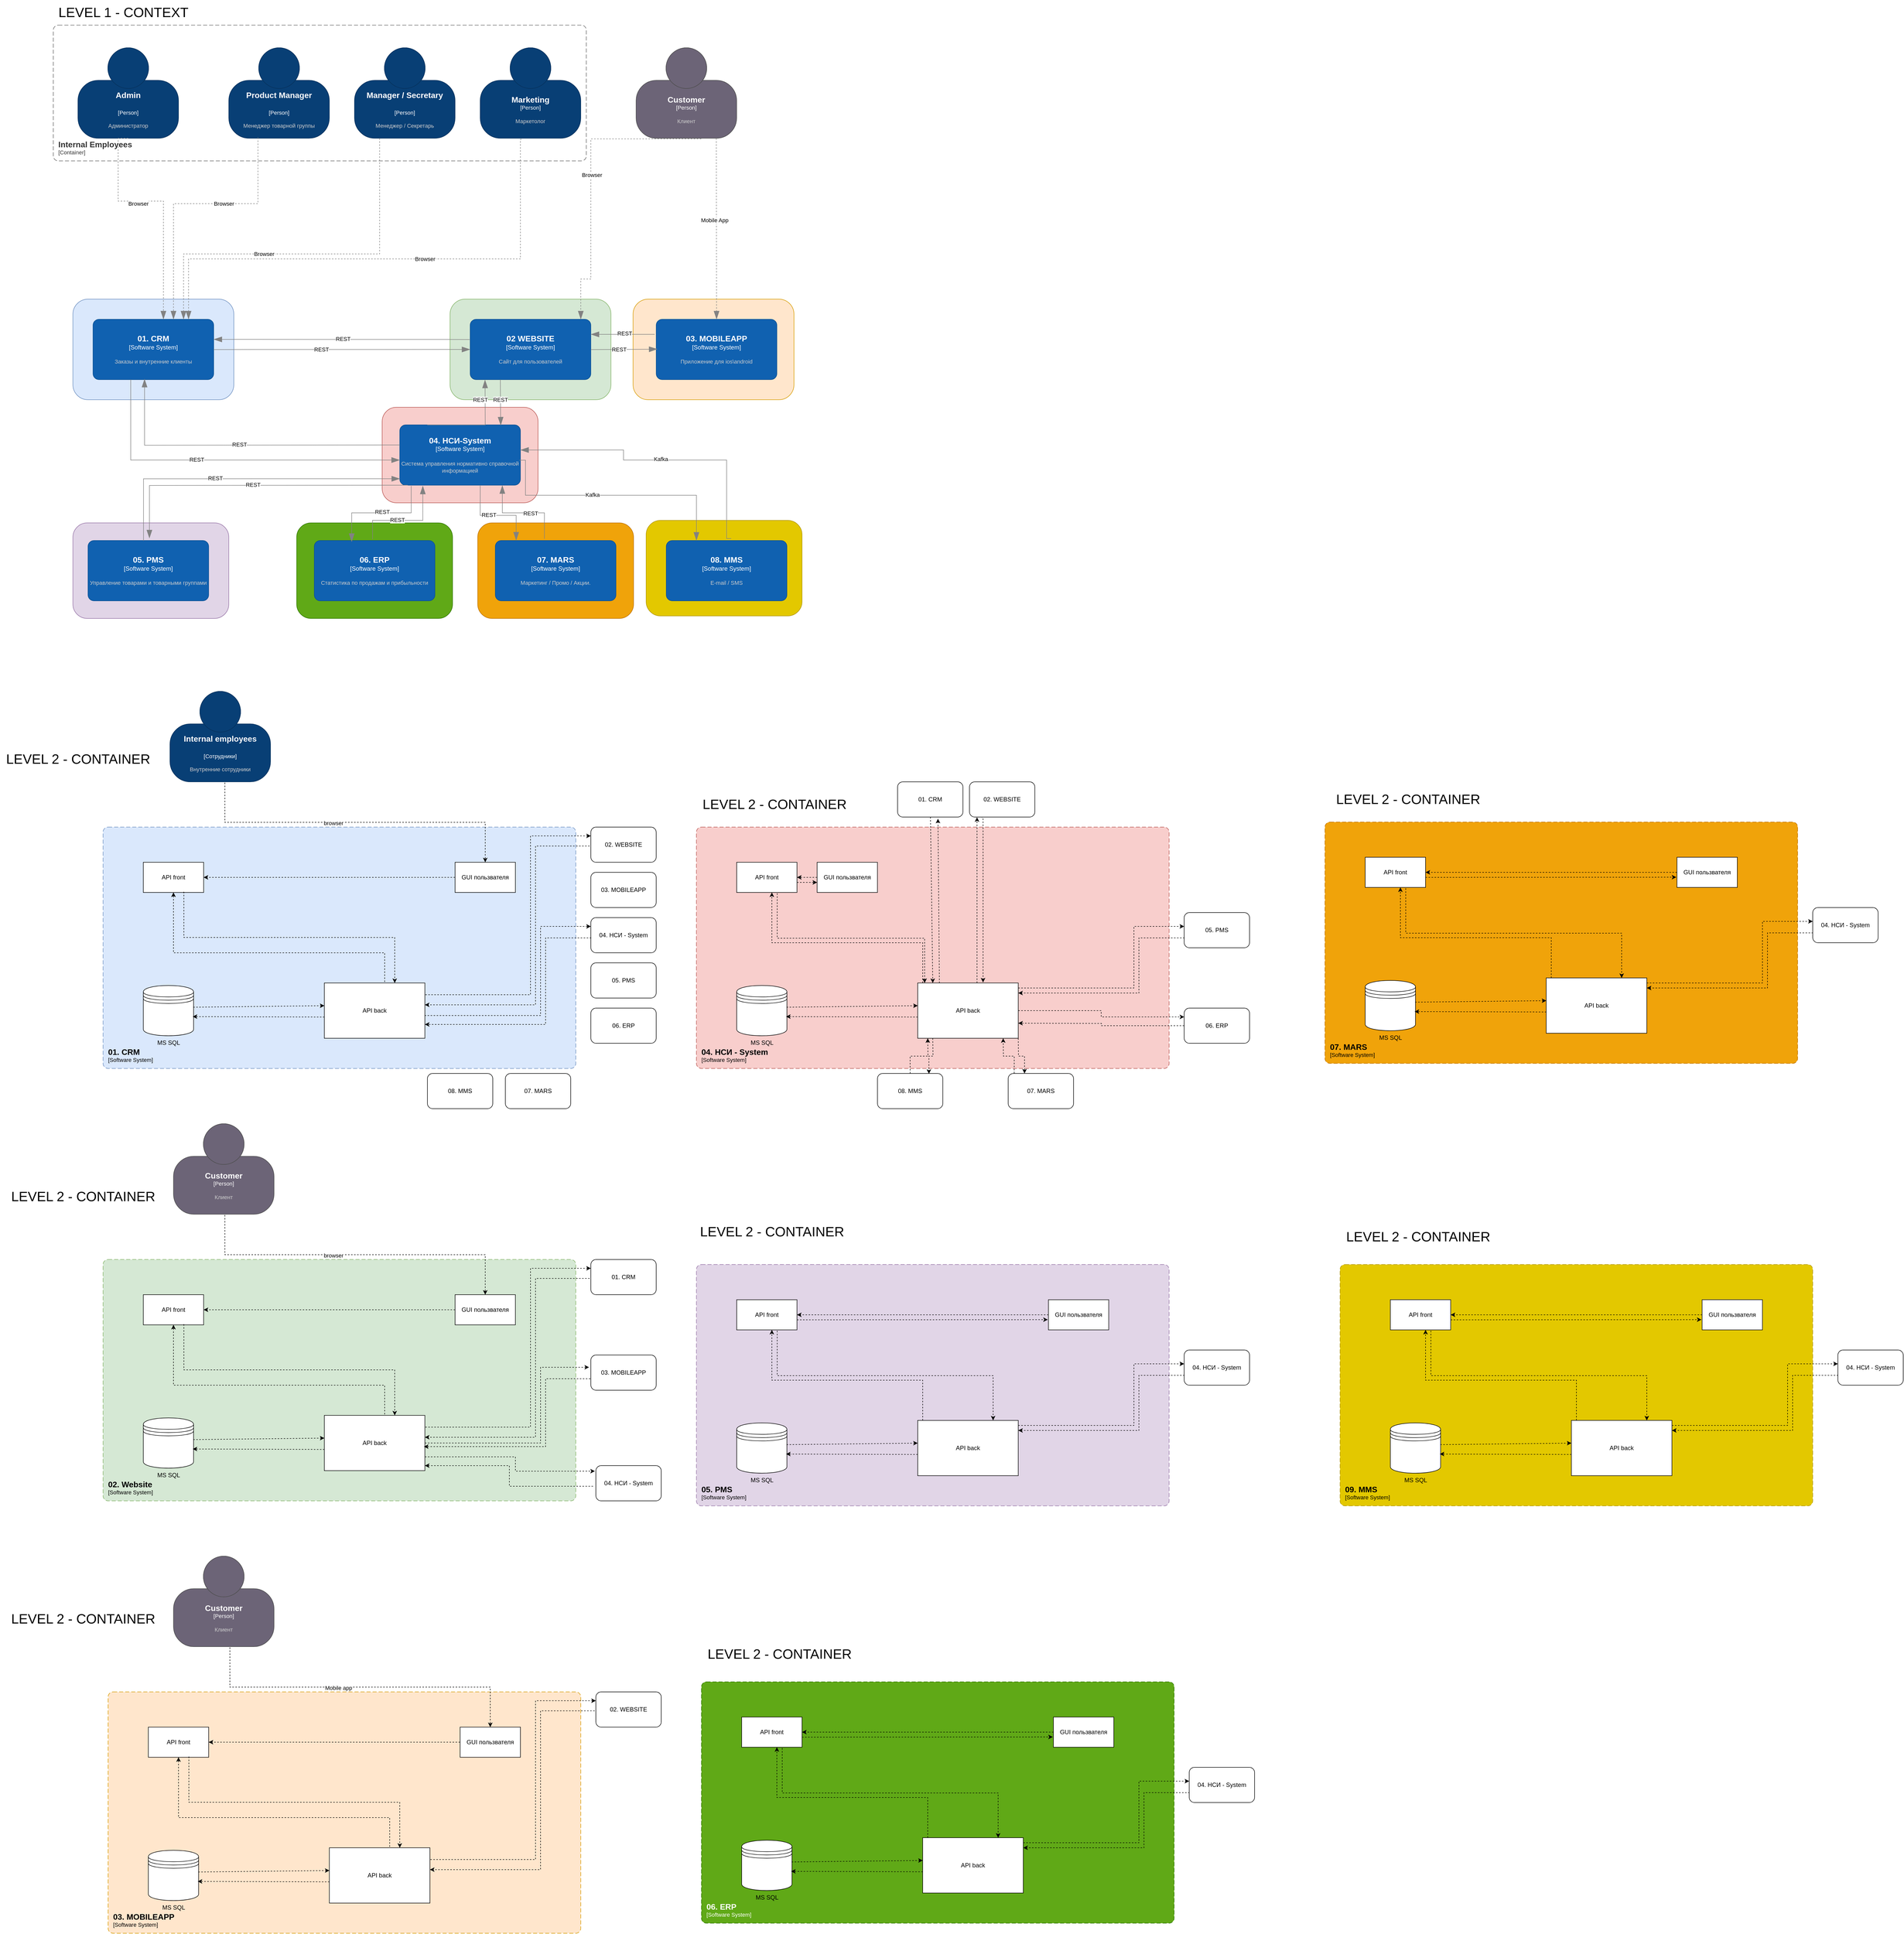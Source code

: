 <mxfile version="22.1.2" type="device">
  <diagram name="Страница — 1" id="KXNI1BQ9-ewvwUavfwsc">
    <mxGraphModel dx="5926" dy="3257" grid="1" gridSize="10" guides="1" tooltips="1" connect="1" arrows="1" fold="1" page="1" pageScale="1" pageWidth="827" pageHeight="1169" math="0" shadow="0">
      <root>
        <mxCell id="0" />
        <mxCell id="1" parent="0" />
        <mxCell id="Gh47CCRgQI5Ma_CS3uEb-244" value="" style="rounded=1;whiteSpace=wrap;html=1;fillColor=#e3c800;strokeColor=#B09500;fontColor=#000000;" vertex="1" parent="1">
          <mxGeometry x="1360" y="1860" width="310" height="190" as="geometry" />
        </mxCell>
        <mxCell id="Gh47CCRgQI5Ma_CS3uEb-243" value="" style="rounded=1;whiteSpace=wrap;html=1;fillColor=#f0a30a;strokeColor=#BD7000;fontColor=#000000;" vertex="1" parent="1">
          <mxGeometry x="1025" y="1865" width="310" height="190" as="geometry" />
        </mxCell>
        <mxCell id="Gh47CCRgQI5Ma_CS3uEb-242" value="" style="rounded=1;whiteSpace=wrap;html=1;fillColor=#60a917;strokeColor=#2D7600;fontColor=#ffffff;" vertex="1" parent="1">
          <mxGeometry x="665" y="1865" width="310" height="190" as="geometry" />
        </mxCell>
        <mxCell id="Gh47CCRgQI5Ma_CS3uEb-241" value="" style="rounded=1;whiteSpace=wrap;html=1;fillColor=#e1d5e7;strokeColor=#9673a6;" vertex="1" parent="1">
          <mxGeometry x="220" y="1865" width="310" height="190" as="geometry" />
        </mxCell>
        <mxCell id="Gh47CCRgQI5Ma_CS3uEb-240" value="" style="rounded=1;whiteSpace=wrap;html=1;fillColor=#f8cecc;strokeColor=#b85450;" vertex="1" parent="1">
          <mxGeometry x="835" y="1635" width="310" height="190" as="geometry" />
        </mxCell>
        <mxCell id="Gh47CCRgQI5Ma_CS3uEb-239" value="" style="rounded=1;whiteSpace=wrap;html=1;fillColor=#ffe6cc;strokeColor=#d79b00;" vertex="1" parent="1">
          <mxGeometry x="1334" y="1420" width="320" height="200" as="geometry" />
        </mxCell>
        <mxCell id="Gh47CCRgQI5Ma_CS3uEb-238" value="" style="rounded=1;whiteSpace=wrap;html=1;fillColor=#dae8fc;strokeColor=#6c8ebf;" vertex="1" parent="1">
          <mxGeometry x="220" y="1420" width="320" height="200" as="geometry" />
        </mxCell>
        <mxCell id="Gh47CCRgQI5Ma_CS3uEb-237" value="" style="rounded=1;whiteSpace=wrap;html=1;fillColor=#d5e8d4;strokeColor=#82b366;" vertex="1" parent="1">
          <mxGeometry x="970" y="1420" width="320" height="200" as="geometry" />
        </mxCell>
        <object placeholders="1" c4Name="Admin&#xa;&#xa;" c4Type="Person" c4Description="Администратор" label="&lt;font style=&quot;font-size: 16px&quot;&gt;&lt;b&gt;%c4Name%&lt;/b&gt;&lt;/font&gt;&lt;div&gt;[%c4Type%]&lt;/div&gt;&lt;br&gt;&lt;div&gt;&lt;font style=&quot;font-size: 11px&quot;&gt;&lt;font color=&quot;#cccccc&quot;&gt;%c4Description%&lt;/font&gt;&lt;/div&gt;" id="cSfpS5tBtCWfEi4x8UdC-8">
          <mxCell style="html=1;fontSize=11;dashed=0;whiteSpace=wrap;fillColor=#083F75;strokeColor=#06315C;fontColor=#ffffff;shape=mxgraph.c4.person2;align=center;metaEdit=1;points=[[0.5,0,0],[1,0.5,0],[1,0.75,0],[0.75,1,0],[0.5,1,0],[0.25,1,0],[0,0.75,0],[0,0.5,0]];resizable=0;" parent="1" vertex="1">
            <mxGeometry x="230" y="920" width="200" height="180" as="geometry" />
          </mxCell>
        </object>
        <object placeholders="1" c4Name="Product Manager&#xa;&#xa;" c4Type="Person" c4Description="Менеджер товарной группы" label="&lt;font style=&quot;font-size: 16px&quot;&gt;&lt;b&gt;%c4Name%&lt;/b&gt;&lt;/font&gt;&lt;div&gt;[%c4Type%]&lt;/div&gt;&lt;br&gt;&lt;div&gt;&lt;font style=&quot;font-size: 11px&quot;&gt;&lt;font color=&quot;#cccccc&quot;&gt;%c4Description%&lt;/font&gt;&lt;/div&gt;" id="cSfpS5tBtCWfEi4x8UdC-9">
          <mxCell style="html=1;fontSize=11;dashed=0;whiteSpace=wrap;fillColor=#083F75;strokeColor=#06315C;fontColor=#ffffff;shape=mxgraph.c4.person2;align=center;metaEdit=1;points=[[0.5,0,0],[1,0.5,0],[1,0.75,0],[0.75,1,0],[0.5,1,0],[0.25,1,0],[0,0.75,0],[0,0.5,0]];resizable=0;" parent="1" vertex="1">
            <mxGeometry x="530" y="920" width="200" height="180" as="geometry" />
          </mxCell>
        </object>
        <object placeholders="1" c4Name="Manager / Secretary&#xa;&#xa;" c4Type="Person" c4Description="Менеджер / Секретарь" label="&lt;font style=&quot;font-size: 16px&quot;&gt;&lt;b&gt;%c4Name%&lt;/b&gt;&lt;/font&gt;&lt;div&gt;[%c4Type%]&lt;/div&gt;&lt;br&gt;&lt;div&gt;&lt;font style=&quot;font-size: 11px&quot;&gt;&lt;font color=&quot;#cccccc&quot;&gt;%c4Description%&lt;/font&gt;&lt;/div&gt;" id="cSfpS5tBtCWfEi4x8UdC-10">
          <mxCell style="html=1;fontSize=11;dashed=0;whiteSpace=wrap;fillColor=#083F75;strokeColor=#06315C;fontColor=#ffffff;shape=mxgraph.c4.person2;align=center;metaEdit=1;points=[[0.5,0,0],[1,0.5,0],[1,0.75,0],[0.75,1,0],[0.5,1,0],[0.25,1,0],[0,0.75,0],[0,0.5,0]];resizable=0;" parent="1" vertex="1">
            <mxGeometry x="780" y="920" width="200" height="180" as="geometry" />
          </mxCell>
        </object>
        <object placeholders="1" c4Name="Marketing" c4Type="Person" c4Description="Маркетолог" label="&lt;font style=&quot;font-size: 16px&quot;&gt;&lt;b&gt;%c4Name%&lt;/b&gt;&lt;/font&gt;&lt;div&gt;[%c4Type%]&lt;/div&gt;&lt;br&gt;&lt;div&gt;&lt;font style=&quot;font-size: 11px&quot;&gt;&lt;font color=&quot;#cccccc&quot;&gt;%c4Description%&lt;/font&gt;&lt;/div&gt;" id="cSfpS5tBtCWfEi4x8UdC-11">
          <mxCell style="html=1;fontSize=11;dashed=0;whiteSpace=wrap;fillColor=#083F75;strokeColor=#06315C;fontColor=#ffffff;shape=mxgraph.c4.person2;align=center;metaEdit=1;points=[[0.5,0,0],[1,0.5,0],[1,0.75,0],[0.75,1,0],[0.5,1,0],[0.25,1,0],[0,0.75,0],[0,0.5,0]];resizable=0;" parent="1" vertex="1">
            <mxGeometry x="1030" y="920" width="200" height="180" as="geometry" />
          </mxCell>
        </object>
        <object placeholders="1" c4Name="Customer" c4Type="Person" c4Description="Клиент" label="&lt;font style=&quot;font-size: 16px&quot;&gt;&lt;b&gt;%c4Name%&lt;/b&gt;&lt;/font&gt;&lt;div&gt;[%c4Type%]&lt;/div&gt;&lt;br&gt;&lt;div&gt;&lt;font style=&quot;font-size: 11px&quot;&gt;&lt;font color=&quot;#cccccc&quot;&gt;%c4Description%&lt;/font&gt;&lt;/div&gt;" id="cSfpS5tBtCWfEi4x8UdC-12">
          <mxCell style="html=1;fontSize=11;dashed=0;whiteSpace=wrap;fillColor=#6C6477;strokeColor=#4D4D4D;fontColor=#ffffff;shape=mxgraph.c4.person2;align=center;metaEdit=1;points=[[0.5,0,0],[1,0.5,0],[1,0.75,0],[0.75,1,0],[0.5,1,0],[0.25,1,0],[0,0.75,0],[0,0.5,0]];resizable=0;" parent="1" vertex="1">
            <mxGeometry x="1340" y="920" width="200" height="180" as="geometry" />
          </mxCell>
        </object>
        <object placeholders="1" c4Name="01. CRM" c4Type="Software System" c4Description="Заказы и внутренние клиенты" label="&lt;font style=&quot;font-size: 16px&quot;&gt;&lt;b&gt;%c4Name%&lt;/b&gt;&lt;/font&gt;&lt;div&gt;[%c4Type%]&lt;/div&gt;&lt;br&gt;&lt;div&gt;&lt;font style=&quot;font-size: 11px&quot;&gt;&lt;font color=&quot;#cccccc&quot;&gt;%c4Description%&lt;/font&gt;&lt;/div&gt;" id="cSfpS5tBtCWfEi4x8UdC-14">
          <mxCell style="rounded=1;whiteSpace=wrap;html=1;labelBackgroundColor=none;fillColor=#1061B0;fontColor=#ffffff;align=center;arcSize=10;strokeColor=#0D5091;metaEdit=1;resizable=0;points=[[0.25,0,0],[0.5,0,0],[0.75,0,0],[1,0.25,0],[1,0.5,0],[1,0.75,0],[0.75,1,0],[0.5,1,0],[0.25,1,0],[0,0.75,0],[0,0.5,0],[0,0.25,0]];" parent="1" vertex="1">
            <mxGeometry x="260" y="1460" width="240" height="120" as="geometry" />
          </mxCell>
        </object>
        <object placeholders="1" c4Name="03. MOBILEAPP" c4Type="Software System" c4Description="Приложение для ios\android" label="&lt;font style=&quot;font-size: 16px&quot;&gt;&lt;b&gt;%c4Name%&lt;/b&gt;&lt;/font&gt;&lt;div&gt;[%c4Type%]&lt;/div&gt;&lt;br&gt;&lt;div&gt;&lt;font style=&quot;font-size: 11px&quot;&gt;&lt;font color=&quot;#cccccc&quot;&gt;%c4Description%&lt;/font&gt;&lt;/div&gt;" id="cSfpS5tBtCWfEi4x8UdC-16">
          <mxCell style="rounded=1;whiteSpace=wrap;html=1;labelBackgroundColor=none;fillColor=#1061B0;fontColor=#ffffff;align=center;arcSize=10;strokeColor=#0D5091;metaEdit=1;resizable=0;points=[[0.25,0,0],[0.5,0,0],[0.75,0,0],[1,0.25,0],[1,0.5,0],[1,0.75,0],[0.75,1,0],[0.5,1,0],[0.25,1,0],[0,0.75,0],[0,0.5,0],[0,0.25,0]];" parent="1" vertex="1">
            <mxGeometry x="1380" y="1460" width="240" height="120" as="geometry" />
          </mxCell>
        </object>
        <object placeholders="1" c4Name="04. НСИ-System" c4Type="Software System" c4Description="Система управления нормативно справочной информацией" label="&lt;font style=&quot;font-size: 16px&quot;&gt;&lt;b&gt;%c4Name%&lt;/b&gt;&lt;/font&gt;&lt;div&gt;[%c4Type%]&lt;/div&gt;&lt;br&gt;&lt;div&gt;&lt;font style=&quot;font-size: 11px&quot;&gt;&lt;font color=&quot;#cccccc&quot;&gt;%c4Description%&lt;/font&gt;&lt;/div&gt;" id="cSfpS5tBtCWfEi4x8UdC-17">
          <mxCell style="rounded=1;whiteSpace=wrap;html=1;labelBackgroundColor=none;fillColor=#1061B0;fontColor=#ffffff;align=center;arcSize=10;strokeColor=#0D5091;metaEdit=1;resizable=0;points=[[0.25,0,0],[0.5,0,0],[0.75,0,0],[1,0.25,0],[1,0.5,0],[1,0.75,0],[0.75,1,0],[0.5,1,0],[0.25,1,0],[0,0.75,0],[0,0.5,0],[0,0.25,0]];" parent="1" vertex="1">
            <mxGeometry x="870" y="1670" width="240" height="120" as="geometry" />
          </mxCell>
        </object>
        <object placeholders="1" c4Name="02 WEBSITE" c4Type="Software System" c4Description="Сайт для пользователей" label="&lt;font style=&quot;font-size: 16px&quot;&gt;&lt;b&gt;%c4Name%&lt;/b&gt;&lt;/font&gt;&lt;div&gt;[%c4Type%]&lt;/div&gt;&lt;br&gt;&lt;div&gt;&lt;font style=&quot;font-size: 11px&quot;&gt;&lt;font color=&quot;#cccccc&quot;&gt;%c4Description%&lt;/font&gt;&lt;/div&gt;" id="cSfpS5tBtCWfEi4x8UdC-18">
          <mxCell style="rounded=1;whiteSpace=wrap;html=1;labelBackgroundColor=none;fillColor=#1061B0;fontColor=#ffffff;align=center;arcSize=10;strokeColor=#0D5091;metaEdit=1;resizable=0;points=[[0.25,0,0],[0.5,0,0],[0.75,0,0],[1,0.25,0],[1,0.5,0],[1,0.75,0],[0.75,1,0],[0.5,1,0],[0.25,1,0],[0,0.75,0],[0,0.5,0],[0,0.25,0]];" parent="1" vertex="1">
            <mxGeometry x="1010" y="1460" width="240" height="120" as="geometry" />
          </mxCell>
        </object>
        <object placeholders="1" c4Name="06. ERP" c4Type="Software System" c4Description="Статистика по продажам и прибыльности" label="&lt;font style=&quot;font-size: 16px&quot;&gt;&lt;b&gt;%c4Name%&lt;/b&gt;&lt;/font&gt;&lt;div&gt;[%c4Type%]&lt;/div&gt;&lt;br&gt;&lt;div&gt;&lt;font style=&quot;font-size: 11px&quot;&gt;&lt;font color=&quot;#cccccc&quot;&gt;%c4Description%&lt;/font&gt;&lt;/div&gt;" id="cSfpS5tBtCWfEi4x8UdC-19">
          <mxCell style="rounded=1;whiteSpace=wrap;html=1;labelBackgroundColor=none;fillColor=#1061B0;fontColor=#ffffff;align=center;arcSize=10;strokeColor=#0D5091;metaEdit=1;resizable=0;points=[[0.25,0,0],[0.5,0,0],[0.75,0,0],[1,0.25,0],[1,0.5,0],[1,0.75,0],[0.75,1,0],[0.5,1,0],[0.25,1,0],[0,0.75,0],[0,0.5,0],[0,0.25,0]];" parent="1" vertex="1">
            <mxGeometry x="700" y="1900" width="240" height="120" as="geometry" />
          </mxCell>
        </object>
        <object placeholders="1" c4Name="05. PMS" c4Type="Software System" c4Description="Управление товарами и товарными группами" label="&lt;font style=&quot;font-size: 16px&quot;&gt;&lt;b&gt;%c4Name%&lt;/b&gt;&lt;/font&gt;&lt;div&gt;[%c4Type%]&lt;/div&gt;&lt;br&gt;&lt;div&gt;&lt;font style=&quot;font-size: 11px&quot;&gt;&lt;font color=&quot;#cccccc&quot;&gt;%c4Description%&lt;/font&gt;&lt;/div&gt;" id="cSfpS5tBtCWfEi4x8UdC-20">
          <mxCell style="rounded=1;whiteSpace=wrap;html=1;labelBackgroundColor=none;fillColor=#1061B0;fontColor=#ffffff;align=center;arcSize=10;strokeColor=#0D5091;metaEdit=1;resizable=0;points=[[0.25,0,0],[0.5,0,0],[0.75,0,0],[1,0.25,0],[1,0.5,0],[1,0.75,0],[0.75,1,0],[0.5,1,0],[0.25,1,0],[0,0.75,0],[0,0.5,0],[0,0.25,0]];" parent="1" vertex="1">
            <mxGeometry x="250" y="1900" width="240" height="120" as="geometry" />
          </mxCell>
        </object>
        <object placeholders="1" c4Name="07. MARS" c4Type="Software System" c4Description="Маркетинг / Промо / Акции." label="&lt;font style=&quot;font-size: 16px&quot;&gt;&lt;b&gt;%c4Name%&lt;/b&gt;&lt;/font&gt;&lt;div&gt;[%c4Type%]&lt;/div&gt;&lt;br&gt;&lt;div&gt;&lt;font style=&quot;font-size: 11px&quot;&gt;&lt;font color=&quot;#cccccc&quot;&gt;%c4Description%&lt;/font&gt;&lt;/div&gt;" id="cSfpS5tBtCWfEi4x8UdC-21">
          <mxCell style="rounded=1;whiteSpace=wrap;html=1;labelBackgroundColor=none;fillColor=#1061B0;fontColor=#ffffff;align=center;arcSize=10;strokeColor=#0D5091;metaEdit=1;resizable=0;points=[[0.25,0,0],[0.5,0,0],[0.75,0,0],[1,0.25,0],[1,0.5,0],[1,0.75,0],[0.75,1,0],[0.5,1,0],[0.25,1,0],[0,0.75,0],[0,0.5,0],[0,0.25,0]];" parent="1" vertex="1">
            <mxGeometry x="1060" y="1900" width="240" height="120" as="geometry" />
          </mxCell>
        </object>
        <object placeholders="1" c4Name="08. MMS" c4Type="Software System" c4Description="E-mail / SMS" label="&lt;font style=&quot;font-size: 16px&quot;&gt;&lt;b&gt;%c4Name%&lt;/b&gt;&lt;/font&gt;&lt;div&gt;[%c4Type%]&lt;/div&gt;&lt;br&gt;&lt;div&gt;&lt;font style=&quot;font-size: 11px&quot;&gt;&lt;font color=&quot;#cccccc&quot;&gt;%c4Description%&lt;/font&gt;&lt;/div&gt;" id="cSfpS5tBtCWfEi4x8UdC-22">
          <mxCell style="rounded=1;whiteSpace=wrap;html=1;labelBackgroundColor=none;fillColor=#1061B0;fontColor=#ffffff;align=center;arcSize=10;strokeColor=#0D5091;metaEdit=1;resizable=0;points=[[0.25,0,0],[0.5,0,0],[0.75,0,0],[1,0.25,0],[1,0.5,0],[1,0.75,0],[0.75,1,0],[0.5,1,0],[0.25,1,0],[0,0.75,0],[0,0.5,0],[0,0.25,0]];" parent="1" vertex="1">
            <mxGeometry x="1400" y="1900" width="240" height="120" as="geometry" />
          </mxCell>
        </object>
        <object placeholders="1" c4Type="Relationship" id="cSfpS5tBtCWfEi4x8UdC-31">
          <mxCell style="endArrow=blockThin;html=1;fontSize=10;fontColor=#404040;strokeWidth=1;endFill=1;strokeColor=#828282;elbow=vertical;metaEdit=1;endSize=14;startSize=14;jumpStyle=arc;jumpSize=16;rounded=0;edgeStyle=orthogonalEdgeStyle;exitX=0.29;exitY=0.991;exitDx=0;exitDy=0;exitPerimeter=0;dashed=1;" parent="1" source="cSfpS5tBtCWfEi4x8UdC-9" target="cSfpS5tBtCWfEi4x8UdC-14" edge="1">
            <mxGeometry width="240" relative="1" as="geometry">
              <mxPoint x="430" y="1100" as="sourcePoint" />
              <mxPoint x="670" y="1100" as="targetPoint" />
              <Array as="points">
                <mxPoint x="588" y="1230" />
                <mxPoint x="420" y="1230" />
              </Array>
            </mxGeometry>
          </mxCell>
        </object>
        <object placeholders="1" c4Type="Relationship" id="cSfpS5tBtCWfEi4x8UdC-33">
          <mxCell style="endArrow=blockThin;html=1;fontSize=10;fontColor=#404040;strokeWidth=1;endFill=1;strokeColor=#828282;elbow=vertical;metaEdit=1;endSize=14;startSize=14;jumpStyle=arc;jumpSize=16;rounded=0;edgeStyle=orthogonalEdgeStyle;exitX=0.5;exitY=1;exitDx=0;exitDy=0;exitPerimeter=0;dashed=1;" parent="1" source="cSfpS5tBtCWfEi4x8UdC-8" target="cSfpS5tBtCWfEi4x8UdC-14" edge="1">
            <mxGeometry width="240" relative="1" as="geometry">
              <mxPoint x="360" y="1168" as="sourcePoint" />
              <mxPoint x="600" y="1168" as="targetPoint" />
              <Array as="points">
                <mxPoint x="310" y="1100" />
                <mxPoint x="310" y="1225" />
                <mxPoint x="400" y="1225" />
              </Array>
            </mxGeometry>
          </mxCell>
        </object>
        <mxCell id="cSfpS5tBtCWfEi4x8UdC-34" value="Browser" style="edgeLabel;html=1;align=center;verticalAlign=middle;resizable=0;points=[];" parent="cSfpS5tBtCWfEi4x8UdC-33" vertex="1" connectable="0">
          <mxGeometry x="-0.325" y="-3" relative="1" as="geometry">
            <mxPoint x="26" y="2" as="offset" />
          </mxGeometry>
        </mxCell>
        <mxCell id="cSfpS5tBtCWfEi4x8UdC-35" value="Browser" style="edgeLabel;html=1;align=center;verticalAlign=middle;resizable=0;points=[];" parent="1" vertex="1" connectable="0">
          <mxGeometry x="520.002" y="1229.995" as="geometry" />
        </mxCell>
        <object placeholders="1" c4Type="Relationship" id="cSfpS5tBtCWfEi4x8UdC-40">
          <mxCell style="endArrow=blockThin;html=1;fontSize=10;fontColor=#404040;strokeWidth=1;endFill=1;strokeColor=#828282;elbow=vertical;metaEdit=1;endSize=14;startSize=14;jumpStyle=arc;jumpSize=16;rounded=0;edgeStyle=orthogonalEdgeStyle;exitX=0.25;exitY=1;exitDx=0;exitDy=0;exitPerimeter=0;entryX=0.75;entryY=0;entryDx=0;entryDy=0;entryPerimeter=0;dashed=1;" parent="1" source="cSfpS5tBtCWfEi4x8UdC-10" target="cSfpS5tBtCWfEi4x8UdC-14" edge="1">
            <mxGeometry width="240" relative="1" as="geometry">
              <mxPoint x="598" y="1108" as="sourcePoint" />
              <mxPoint x="430" y="1430" as="targetPoint" />
              <Array as="points">
                <mxPoint x="830" y="1330" />
                <mxPoint x="440" y="1330" />
              </Array>
            </mxGeometry>
          </mxCell>
        </object>
        <mxCell id="cSfpS5tBtCWfEi4x8UdC-41" value="Browser" style="edgeLabel;html=1;align=center;verticalAlign=middle;resizable=0;points=[];" parent="1" vertex="1" connectable="0">
          <mxGeometry x="600.002" y="1329.995" as="geometry" />
        </mxCell>
        <object placeholders="1" c4Type="Relationship" id="cSfpS5tBtCWfEi4x8UdC-42">
          <mxCell style="endArrow=blockThin;html=1;fontSize=10;fontColor=#404040;strokeWidth=1;endFill=1;strokeColor=#828282;elbow=vertical;metaEdit=1;endSize=14;startSize=14;jumpStyle=arc;jumpSize=16;rounded=0;edgeStyle=orthogonalEdgeStyle;exitX=0.411;exitY=1.011;exitDx=0;exitDy=0;exitPerimeter=0;dashed=1;" parent="1" source="cSfpS5tBtCWfEi4x8UdC-11" target="cSfpS5tBtCWfEi4x8UdC-14" edge="1">
            <mxGeometry width="240" relative="1" as="geometry">
              <mxPoint x="840" y="1110" as="sourcePoint" />
              <mxPoint x="450" y="1460" as="targetPoint" />
              <Array as="points">
                <mxPoint x="1110" y="1102" />
                <mxPoint x="1110" y="1340" />
                <mxPoint x="450" y="1340" />
              </Array>
            </mxGeometry>
          </mxCell>
        </object>
        <object placeholders="1" c4Type="Relationship" id="cSfpS5tBtCWfEi4x8UdC-51">
          <mxCell style="endArrow=blockThin;html=1;fontSize=10;fontColor=#404040;strokeWidth=1;endFill=1;strokeColor=#828282;elbow=vertical;metaEdit=1;endSize=14;startSize=14;jumpStyle=arc;jumpSize=16;rounded=0;edgeStyle=orthogonalEdgeStyle;exitX=0.648;exitY=1.007;exitDx=0;exitDy=0;exitPerimeter=0;dashed=1;" parent="1" source="cSfpS5tBtCWfEi4x8UdC-12" target="cSfpS5tBtCWfEi4x8UdC-18" edge="1">
            <mxGeometry width="240" relative="1" as="geometry">
              <mxPoint x="1530" y="1160" as="sourcePoint" />
              <mxPoint x="1770" y="1160" as="targetPoint" />
              <Array as="points">
                <mxPoint x="1250" y="1101" />
                <mxPoint x="1250" y="1380" />
                <mxPoint x="1230" y="1380" />
              </Array>
            </mxGeometry>
          </mxCell>
        </object>
        <mxCell id="cSfpS5tBtCWfEi4x8UdC-52" value="Browser" style="edgeLabel;html=1;align=center;verticalAlign=middle;resizable=0;points=[];" parent="cSfpS5tBtCWfEi4x8UdC-51" vertex="1" connectable="0">
          <mxGeometry x="-0.025" y="2" relative="1" as="geometry">
            <mxPoint as="offset" />
          </mxGeometry>
        </mxCell>
        <object placeholders="1" c4Type="Relationship" id="cSfpS5tBtCWfEi4x8UdC-53">
          <mxCell style="endArrow=blockThin;html=1;fontSize=10;fontColor=#404040;strokeWidth=1;endFill=1;strokeColor=#828282;elbow=vertical;metaEdit=1;endSize=14;startSize=14;jumpStyle=arc;jumpSize=16;rounded=0;edgeStyle=orthogonalEdgeStyle;dashed=1;" parent="1" target="cSfpS5tBtCWfEi4x8UdC-16" edge="1">
            <mxGeometry width="240" relative="1" as="geometry">
              <mxPoint x="1499.55" y="1100" as="sourcePoint" />
              <mxPoint x="1499.55" y="1460" as="targetPoint" />
            </mxGeometry>
          </mxCell>
        </object>
        <mxCell id="cSfpS5tBtCWfEi4x8UdC-54" value="Mobile App" style="edgeLabel;html=1;align=center;verticalAlign=middle;resizable=0;points=[];" parent="cSfpS5tBtCWfEi4x8UdC-53" vertex="1" connectable="0">
          <mxGeometry x="-0.095" y="-4" relative="1" as="geometry">
            <mxPoint as="offset" />
          </mxGeometry>
        </mxCell>
        <object placeholders="1" c4Type="Relationship" id="cSfpS5tBtCWfEi4x8UdC-57">
          <mxCell style="endArrow=blockThin;html=1;fontSize=10;fontColor=#404040;strokeWidth=1;endFill=1;strokeColor=#828282;elbow=vertical;metaEdit=1;endSize=14;startSize=14;jumpStyle=arc;jumpSize=16;rounded=0;edgeStyle=orthogonalEdgeStyle;exitX=-0.002;exitY=0.701;exitDx=0;exitDy=0;exitPerimeter=0;entryX=1.011;entryY=0.701;entryDx=0;entryDy=0;entryPerimeter=0;" parent="1" edge="1">
            <mxGeometry width="240" relative="1" as="geometry">
              <mxPoint x="1376.88" y="1490" as="sourcePoint" />
              <mxPoint x="1250.0" y="1490" as="targetPoint" />
            </mxGeometry>
          </mxCell>
        </object>
        <mxCell id="cSfpS5tBtCWfEi4x8UdC-58" value="REST" style="edgeLabel;html=1;align=center;verticalAlign=middle;resizable=0;points=[];" parent="cSfpS5tBtCWfEi4x8UdC-57" vertex="1" connectable="0">
          <mxGeometry x="0.01" y="-2" relative="1" as="geometry">
            <mxPoint x="4" as="offset" />
          </mxGeometry>
        </mxCell>
        <object placeholders="1" c4Type="Relationship" id="cSfpS5tBtCWfEi4x8UdC-68">
          <mxCell style="endArrow=blockThin;html=1;fontSize=10;fontColor=#404040;strokeWidth=1;endFill=1;strokeColor=#828282;elbow=vertical;metaEdit=1;endSize=14;startSize=14;jumpStyle=arc;jumpSize=16;rounded=0;edgeStyle=orthogonalEdgeStyle;exitX=0.46;exitY=0.004;exitDx=0;exitDy=0;exitPerimeter=0;entryX=0.001;entryY=0.893;entryDx=0;entryDy=0;entryPerimeter=0;" parent="1" edge="1" target="cSfpS5tBtCWfEi4x8UdC-17" source="cSfpS5tBtCWfEi4x8UdC-20">
            <mxGeometry width="240" relative="1" as="geometry">
              <mxPoint x="450" y="1860" as="sourcePoint" />
              <mxPoint x="690" y="1860" as="targetPoint" />
            </mxGeometry>
          </mxCell>
        </object>
        <mxCell id="cSfpS5tBtCWfEi4x8UdC-69" value="REST" style="edgeLabel;html=1;align=center;verticalAlign=middle;resizable=0;points=[];" parent="cSfpS5tBtCWfEi4x8UdC-68" vertex="1" connectable="0">
          <mxGeometry x="-0.162" y="1" relative="1" as="geometry">
            <mxPoint as="offset" />
          </mxGeometry>
        </mxCell>
        <object placeholders="1" c4Type="Relationship" id="cSfpS5tBtCWfEi4x8UdC-72">
          <mxCell style="endArrow=blockThin;html=1;fontSize=10;fontColor=#404040;strokeWidth=1;endFill=1;strokeColor=#828282;elbow=vertical;metaEdit=1;endSize=14;startSize=14;jumpStyle=arc;jumpSize=16;rounded=0;edgeStyle=orthogonalEdgeStyle;entryX=0.509;entryY=-0.038;entryDx=0;entryDy=0;entryPerimeter=0;" parent="1" edge="1" target="cSfpS5tBtCWfEi4x8UdC-20">
            <mxGeometry width="240" relative="1" as="geometry">
              <mxPoint x="886" y="1790" as="sourcePoint" />
              <mxPoint x="640.0" y="1790" as="targetPoint" />
            </mxGeometry>
          </mxCell>
        </object>
        <mxCell id="cSfpS5tBtCWfEi4x8UdC-73" value="REST" style="edgeLabel;html=1;align=center;verticalAlign=middle;resizable=0;points=[];" parent="cSfpS5tBtCWfEi4x8UdC-72" vertex="1" connectable="0">
          <mxGeometry x="0.01" y="-2" relative="1" as="geometry">
            <mxPoint x="4" as="offset" />
          </mxGeometry>
        </mxCell>
        <object placeholders="1" c4Type="Relationship" id="cSfpS5tBtCWfEi4x8UdC-74">
          <mxCell style="endArrow=blockThin;html=1;fontSize=10;fontColor=#404040;strokeWidth=1;endFill=1;strokeColor=#828282;elbow=vertical;metaEdit=1;endSize=14;startSize=14;jumpStyle=arc;jumpSize=16;rounded=0;edgeStyle=orthogonalEdgeStyle;entryX=0.009;entryY=0.659;entryDx=0;entryDy=0;entryPerimeter=0;" parent="1" edge="1">
            <mxGeometry width="240" relative="1" as="geometry">
              <mxPoint x="1250" y="1520.22" as="sourcePoint" />
              <mxPoint x="1382.16" y="1519.3" as="targetPoint" />
            </mxGeometry>
          </mxCell>
        </object>
        <mxCell id="cSfpS5tBtCWfEi4x8UdC-75" value="REST" style="edgeLabel;html=1;align=center;verticalAlign=middle;resizable=0;points=[];" parent="cSfpS5tBtCWfEi4x8UdC-74" vertex="1" connectable="0">
          <mxGeometry x="-0.162" y="1" relative="1" as="geometry">
            <mxPoint as="offset" />
          </mxGeometry>
        </mxCell>
        <object placeholders="1" c4Type="Relationship" id="cSfpS5tBtCWfEi4x8UdC-76">
          <mxCell style="endArrow=blockThin;html=1;fontSize=10;fontColor=#404040;strokeWidth=1;endFill=1;strokeColor=#828282;elbow=vertical;metaEdit=1;endSize=14;startSize=14;jumpStyle=arc;jumpSize=16;rounded=0;edgeStyle=orthogonalEdgeStyle;exitX=0.5;exitY=1;exitDx=0;exitDy=0;exitPerimeter=0;" parent="1" edge="1">
            <mxGeometry width="240" relative="1" as="geometry">
              <mxPoint x="335" y="1580" as="sourcePoint" />
              <mxPoint x="870" y="1740" as="targetPoint" />
              <Array as="points">
                <mxPoint x="335" y="1740" />
              </Array>
            </mxGeometry>
          </mxCell>
        </object>
        <mxCell id="cSfpS5tBtCWfEi4x8UdC-77" value="REST" style="edgeLabel;html=1;align=center;verticalAlign=middle;resizable=0;points=[];" parent="cSfpS5tBtCWfEi4x8UdC-76" vertex="1" connectable="0">
          <mxGeometry x="-0.162" y="1" relative="1" as="geometry">
            <mxPoint as="offset" />
          </mxGeometry>
        </mxCell>
        <object placeholders="1" c4Type="Relationship" id="cSfpS5tBtCWfEi4x8UdC-78">
          <mxCell style="endArrow=blockThin;html=1;fontSize=10;fontColor=#404040;strokeWidth=1;endFill=1;strokeColor=#828282;elbow=vertical;metaEdit=1;endSize=14;startSize=14;jumpStyle=arc;jumpSize=16;rounded=0;edgeStyle=orthogonalEdgeStyle;entryX=0.427;entryY=0.99;entryDx=0;entryDy=0;entryPerimeter=0;" parent="1" target="cSfpS5tBtCWfEi4x8UdC-14" edge="1">
            <mxGeometry width="240" relative="1" as="geometry">
              <mxPoint x="870" y="1710" as="sourcePoint" />
              <mxPoint x="624.0" y="1710" as="targetPoint" />
            </mxGeometry>
          </mxCell>
        </object>
        <mxCell id="cSfpS5tBtCWfEi4x8UdC-79" value="REST" style="edgeLabel;html=1;align=center;verticalAlign=middle;resizable=0;points=[];" parent="cSfpS5tBtCWfEi4x8UdC-78" vertex="1" connectable="0">
          <mxGeometry x="0.01" y="-2" relative="1" as="geometry">
            <mxPoint x="4" as="offset" />
          </mxGeometry>
        </mxCell>
        <object placeholders="1" c4Type="Relationship" id="Gh47CCRgQI5Ma_CS3uEb-1">
          <mxCell style="endArrow=blockThin;html=1;fontSize=10;fontColor=#404040;strokeWidth=1;endFill=1;strokeColor=#828282;elbow=vertical;metaEdit=1;endSize=14;startSize=14;jumpStyle=arc;jumpSize=16;rounded=0;edgeStyle=orthogonalEdgeStyle;exitX=0.228;exitY=0.001;exitDx=0;exitDy=0;exitPerimeter=0;entryX=0.123;entryY=1.004;entryDx=0;entryDy=0;entryPerimeter=0;" edge="1" parent="1" source="cSfpS5tBtCWfEi4x8UdC-17" target="cSfpS5tBtCWfEi4x8UdC-18">
            <mxGeometry width="240" relative="1" as="geometry">
              <mxPoint x="930" y="1650" as="sourcePoint" />
              <mxPoint x="1170" y="1650" as="targetPoint" />
              <Array as="points">
                <mxPoint x="1040" y="1670" />
                <mxPoint x="1040" y="1625" />
                <mxPoint x="1040" y="1625" />
              </Array>
            </mxGeometry>
          </mxCell>
        </object>
        <mxCell id="Gh47CCRgQI5Ma_CS3uEb-2" value="REST" style="edgeLabel;html=1;align=center;verticalAlign=middle;resizable=0;points=[];" vertex="1" connectable="0" parent="Gh47CCRgQI5Ma_CS3uEb-1">
          <mxGeometry x="-0.162" y="1" relative="1" as="geometry">
            <mxPoint x="19" y="-49" as="offset" />
          </mxGeometry>
        </mxCell>
        <object placeholders="1" c4Type="Relationship" id="Gh47CCRgQI5Ma_CS3uEb-6">
          <mxCell style="endArrow=blockThin;html=1;fontSize=10;fontColor=#404040;strokeWidth=1;endFill=1;strokeColor=#828282;elbow=vertical;metaEdit=1;endSize=14;startSize=14;jumpStyle=arc;jumpSize=16;rounded=0;edgeStyle=orthogonalEdgeStyle;exitX=0.25;exitY=1;exitDx=0;exitDy=0;exitPerimeter=0;entryX=0.837;entryY=0.007;entryDx=0;entryDy=0;entryPerimeter=0;" edge="1" parent="1" source="cSfpS5tBtCWfEi4x8UdC-18" target="cSfpS5tBtCWfEi4x8UdC-17">
            <mxGeometry width="240" relative="1" as="geometry">
              <mxPoint x="1070" y="1600" as="sourcePoint" />
              <mxPoint x="1310" y="1600" as="targetPoint" />
            </mxGeometry>
          </mxCell>
        </object>
        <mxCell id="Gh47CCRgQI5Ma_CS3uEb-7" value="REST" style="edgeLabel;html=1;align=center;verticalAlign=middle;resizable=0;points=[];" vertex="1" connectable="0" parent="Gh47CCRgQI5Ma_CS3uEb-6">
          <mxGeometry x="-0.282" relative="1" as="geometry">
            <mxPoint y="7" as="offset" />
          </mxGeometry>
        </mxCell>
        <object placeholders="1" c4Type="Relationship" id="Gh47CCRgQI5Ma_CS3uEb-8">
          <mxCell style="endArrow=blockThin;html=1;fontSize=10;fontColor=#404040;strokeWidth=1;endFill=1;strokeColor=#828282;elbow=vertical;metaEdit=1;endSize=14;startSize=14;jumpStyle=arc;jumpSize=16;rounded=0;edgeStyle=orthogonalEdgeStyle;entryX=0;entryY=0.5;entryDx=0;entryDy=0;entryPerimeter=0;" edge="1" parent="1" target="cSfpS5tBtCWfEi4x8UdC-18">
            <mxGeometry width="240" relative="1" as="geometry">
              <mxPoint x="500" y="1520.21" as="sourcePoint" />
              <mxPoint x="632.16" y="1519.29" as="targetPoint" />
            </mxGeometry>
          </mxCell>
        </object>
        <mxCell id="Gh47CCRgQI5Ma_CS3uEb-9" value="REST" style="edgeLabel;html=1;align=center;verticalAlign=middle;resizable=0;points=[];" vertex="1" connectable="0" parent="Gh47CCRgQI5Ma_CS3uEb-8">
          <mxGeometry x="-0.162" y="1" relative="1" as="geometry">
            <mxPoint as="offset" />
          </mxGeometry>
        </mxCell>
        <object placeholders="1" c4Type="Relationship" id="Gh47CCRgQI5Ma_CS3uEb-10">
          <mxCell style="endArrow=blockThin;html=1;fontSize=10;fontColor=#404040;strokeWidth=1;endFill=1;strokeColor=#828282;elbow=vertical;metaEdit=1;endSize=14;startSize=14;jumpStyle=arc;jumpSize=16;rounded=0;edgeStyle=orthogonalEdgeStyle;exitX=-0.004;exitY=0.335;exitDx=0;exitDy=0;exitPerimeter=0;entryX=1.011;entryY=0.701;entryDx=0;entryDy=0;entryPerimeter=0;" edge="1" parent="1" source="cSfpS5tBtCWfEi4x8UdC-18">
            <mxGeometry width="240" relative="1" as="geometry">
              <mxPoint x="626.88" y="1500" as="sourcePoint" />
              <mxPoint x="500.0" y="1500" as="targetPoint" />
            </mxGeometry>
          </mxCell>
        </object>
        <mxCell id="Gh47CCRgQI5Ma_CS3uEb-11" value="REST" style="edgeLabel;html=1;align=center;verticalAlign=middle;resizable=0;points=[];" vertex="1" connectable="0" parent="Gh47CCRgQI5Ma_CS3uEb-10">
          <mxGeometry x="0.01" y="-2" relative="1" as="geometry">
            <mxPoint x="4" as="offset" />
          </mxGeometry>
        </mxCell>
        <object placeholders="1" c4Type="Relationship" id="Gh47CCRgQI5Ma_CS3uEb-14">
          <mxCell style="endArrow=blockThin;html=1;fontSize=10;fontColor=#404040;strokeWidth=1;endFill=1;strokeColor=#828282;elbow=vertical;metaEdit=1;endSize=14;startSize=14;jumpStyle=arc;jumpSize=16;rounded=0;edgeStyle=orthogonalEdgeStyle;entryX=1.011;entryY=0.701;entryDx=0;entryDy=0;entryPerimeter=0;exitX=0.538;exitY=-0.033;exitDx=0;exitDy=0;exitPerimeter=0;" edge="1" parent="1" source="cSfpS5tBtCWfEi4x8UdC-22">
            <mxGeometry width="240" relative="1" as="geometry">
              <mxPoint x="1520" y="1720" as="sourcePoint" />
              <mxPoint x="1110.0" y="1720" as="targetPoint" />
              <Array as="points">
                <mxPoint x="1520" y="1896" />
                <mxPoint x="1520" y="1740" />
                <mxPoint x="1315" y="1740" />
                <mxPoint x="1315" y="1720" />
              </Array>
            </mxGeometry>
          </mxCell>
        </object>
        <mxCell id="Gh47CCRgQI5Ma_CS3uEb-15" value="Kafka" style="edgeLabel;html=1;align=center;verticalAlign=middle;resizable=0;points=[];" vertex="1" connectable="0" parent="Gh47CCRgQI5Ma_CS3uEb-14">
          <mxGeometry x="0.01" y="-2" relative="1" as="geometry">
            <mxPoint x="4" as="offset" />
          </mxGeometry>
        </mxCell>
        <object placeholders="1" c4Type="Relationship" id="Gh47CCRgQI5Ma_CS3uEb-16">
          <mxCell style="endArrow=blockThin;html=1;fontSize=10;fontColor=#404040;strokeWidth=1;endFill=1;strokeColor=#828282;elbow=vertical;metaEdit=1;endSize=14;startSize=14;jumpStyle=arc;jumpSize=16;rounded=0;edgeStyle=orthogonalEdgeStyle;exitX=0.095;exitY=1.011;exitDx=0;exitDy=0;exitPerimeter=0;entryX=0.31;entryY=0.021;entryDx=0;entryDy=0;entryPerimeter=0;" edge="1" parent="1" source="cSfpS5tBtCWfEi4x8UdC-17" target="cSfpS5tBtCWfEi4x8UdC-19">
            <mxGeometry width="240" relative="1" as="geometry">
              <mxPoint x="896.88" y="1830" as="sourcePoint" />
              <mxPoint x="770.0" y="1830" as="targetPoint" />
            </mxGeometry>
          </mxCell>
        </object>
        <mxCell id="Gh47CCRgQI5Ma_CS3uEb-17" value="REST" style="edgeLabel;html=1;align=center;verticalAlign=middle;resizable=0;points=[];" vertex="1" connectable="0" parent="Gh47CCRgQI5Ma_CS3uEb-16">
          <mxGeometry x="0.01" y="-2" relative="1" as="geometry">
            <mxPoint x="4" as="offset" />
          </mxGeometry>
        </mxCell>
        <object placeholders="1" c4Type="Relationship" id="Gh47CCRgQI5Ma_CS3uEb-18">
          <mxCell style="endArrow=blockThin;html=1;fontSize=10;fontColor=#404040;strokeWidth=1;endFill=1;strokeColor=#828282;elbow=vertical;metaEdit=1;endSize=14;startSize=14;jumpStyle=arc;jumpSize=16;rounded=0;edgeStyle=orthogonalEdgeStyle;entryX=0.191;entryY=1.011;entryDx=0;entryDy=0;entryPerimeter=0;exitX=0.483;exitY=-0.02;exitDx=0;exitDy=0;exitPerimeter=0;" edge="1" parent="1" source="cSfpS5tBtCWfEi4x8UdC-19" target="cSfpS5tBtCWfEi4x8UdC-17">
            <mxGeometry width="240" relative="1" as="geometry">
              <mxPoint x="810" y="1860" as="sourcePoint" />
              <mxPoint x="922.16" y="1898.6" as="targetPoint" />
              <Array as="points">
                <mxPoint x="816" y="1860" />
                <mxPoint x="916" y="1860" />
              </Array>
            </mxGeometry>
          </mxCell>
        </object>
        <mxCell id="Gh47CCRgQI5Ma_CS3uEb-19" value="REST" style="edgeLabel;html=1;align=center;verticalAlign=middle;resizable=0;points=[];" vertex="1" connectable="0" parent="Gh47CCRgQI5Ma_CS3uEb-18">
          <mxGeometry x="-0.162" y="1" relative="1" as="geometry">
            <mxPoint as="offset" />
          </mxGeometry>
        </mxCell>
        <mxCell id="Gh47CCRgQI5Ma_CS3uEb-20" value="Browser" style="edgeLabel;html=1;align=center;verticalAlign=middle;resizable=0;points=[];" vertex="1" connectable="0" parent="1">
          <mxGeometry x="920.002" y="1339.995" as="geometry" />
        </mxCell>
        <object placeholders="1" c4Type="Relationship" id="Gh47CCRgQI5Ma_CS3uEb-21">
          <mxCell style="endArrow=blockThin;html=1;fontSize=10;fontColor=#404040;strokeWidth=1;endFill=1;strokeColor=#828282;elbow=vertical;metaEdit=1;endSize=14;startSize=14;jumpStyle=arc;jumpSize=16;rounded=0;edgeStyle=orthogonalEdgeStyle;entryX=0.173;entryY=-0.002;entryDx=0;entryDy=0;entryPerimeter=0;" edge="1" parent="1" target="cSfpS5tBtCWfEi4x8UdC-21">
            <mxGeometry width="240" relative="1" as="geometry">
              <mxPoint x="1030" y="1790.92" as="sourcePoint" />
              <mxPoint x="1162.16" y="1790" as="targetPoint" />
              <Array as="points">
                <mxPoint x="1030" y="1850" />
                <mxPoint x="1102" y="1850" />
              </Array>
            </mxGeometry>
          </mxCell>
        </object>
        <mxCell id="Gh47CCRgQI5Ma_CS3uEb-22" value="REST" style="edgeLabel;html=1;align=center;verticalAlign=middle;resizable=0;points=[];" vertex="1" connectable="0" parent="Gh47CCRgQI5Ma_CS3uEb-21">
          <mxGeometry x="-0.162" y="1" relative="1" as="geometry">
            <mxPoint as="offset" />
          </mxGeometry>
        </mxCell>
        <object placeholders="1" c4Type="Relationship" id="Gh47CCRgQI5Ma_CS3uEb-23">
          <mxCell style="endArrow=blockThin;html=1;fontSize=10;fontColor=#404040;strokeWidth=1;endFill=1;strokeColor=#828282;elbow=vertical;metaEdit=1;endSize=14;startSize=14;jumpStyle=arc;jumpSize=16;rounded=0;edgeStyle=orthogonalEdgeStyle;entryX=0.85;entryY=1.003;entryDx=0;entryDy=0;entryPerimeter=0;exitX=0.407;exitY=-0.028;exitDx=0;exitDy=0;exitPerimeter=0;" edge="1" parent="1" source="cSfpS5tBtCWfEi4x8UdC-21" target="cSfpS5tBtCWfEi4x8UdC-17">
            <mxGeometry width="240" relative="1" as="geometry">
              <mxPoint x="1120" y="1880.92" as="sourcePoint" />
              <mxPoint x="1252.16" y="1880" as="targetPoint" />
            </mxGeometry>
          </mxCell>
        </object>
        <mxCell id="Gh47CCRgQI5Ma_CS3uEb-24" value="REST" style="edgeLabel;html=1;align=center;verticalAlign=middle;resizable=0;points=[];" vertex="1" connectable="0" parent="Gh47CCRgQI5Ma_CS3uEb-23">
          <mxGeometry x="-0.162" y="1" relative="1" as="geometry">
            <mxPoint as="offset" />
          </mxGeometry>
        </mxCell>
        <object placeholders="1" c4Type="Relationship" id="Gh47CCRgQI5Ma_CS3uEb-25">
          <mxCell style="endArrow=blockThin;html=1;fontSize=10;fontColor=#404040;strokeWidth=1;endFill=1;strokeColor=#828282;elbow=vertical;metaEdit=1;endSize=14;startSize=14;jumpStyle=arc;jumpSize=16;rounded=0;edgeStyle=orthogonalEdgeStyle;entryX=0.25;entryY=0;entryDx=0;entryDy=0;entryPerimeter=0;" edge="1" parent="1" target="cSfpS5tBtCWfEi4x8UdC-22">
            <mxGeometry width="240" relative="1" as="geometry">
              <mxPoint x="1108" y="1740.22" as="sourcePoint" />
              <mxPoint x="1240.16" y="1739.3" as="targetPoint" />
              <Array as="points">
                <mxPoint x="1120" y="1740" />
                <mxPoint x="1120" y="1810" />
                <mxPoint x="1460" y="1810" />
              </Array>
            </mxGeometry>
          </mxCell>
        </object>
        <mxCell id="Gh47CCRgQI5Ma_CS3uEb-26" value="Kafka" style="edgeLabel;html=1;align=center;verticalAlign=middle;resizable=0;points=[];" vertex="1" connectable="0" parent="Gh47CCRgQI5Ma_CS3uEb-25">
          <mxGeometry x="-0.162" y="1" relative="1" as="geometry">
            <mxPoint as="offset" />
          </mxGeometry>
        </mxCell>
        <mxCell id="Gh47CCRgQI5Ma_CS3uEb-27" value="LEVEL 1 - CONTEXT" style="text;html=1;align=center;verticalAlign=middle;resizable=0;points=[];autosize=1;strokeColor=none;fillColor=none;fontSize=27;" vertex="1" parent="1">
          <mxGeometry x="180" y="825" width="280" height="50" as="geometry" />
        </mxCell>
        <object c4Name="01. CRM" c4Type="SystemScopeBoundary" c4Application="Software System" label="&lt;font style=&quot;font-size: 16px&quot;&gt;&lt;b&gt;&lt;div style=&quot;text-align: left&quot;&gt;%c4Name%&lt;/div&gt;&lt;/b&gt;&lt;/font&gt;&lt;div style=&quot;text-align: left&quot;&gt;[%c4Application%]&lt;/div&gt;" placeholders="1" id="Gh47CCRgQI5Ma_CS3uEb-30">
          <mxCell style="rounded=1;fontSize=11;whiteSpace=wrap;html=1;dashed=1;arcSize=20;fillColor=#dae8fc;strokeColor=#6c8ebf;labelBackgroundColor=none;align=left;verticalAlign=bottom;labelBorderColor=none;spacingTop=0;spacing=10;dashPattern=8 4;metaEdit=1;rotatable=0;perimeter=rectanglePerimeter;noLabel=0;labelPadding=0;allowArrows=0;connectable=0;expand=0;recursiveResize=0;editable=1;pointerEvents=0;absoluteArcSize=1;points=[[0.25,0,0],[0.5,0,0],[0.75,0,0],[1,0.25,0],[1,0.5,0],[1,0.75,0],[0.75,1,0],[0.5,1,0],[0.25,1,0],[0,0.75,0],[0,0.5,0],[0,0.25,0]];" vertex="1" parent="1">
            <mxGeometry x="280" y="2470" width="940" height="480" as="geometry" />
          </mxCell>
        </object>
        <object placeholders="1" c4Name="Internal Employees" c4Type="ContainerScopeBoundary" c4Application="Container" label="&lt;font style=&quot;font-size: 16px&quot;&gt;&lt;b&gt;&lt;div style=&quot;text-align: left&quot;&gt;%c4Name%&lt;/div&gt;&lt;/b&gt;&lt;/font&gt;&lt;div style=&quot;text-align: left&quot;&gt;[%c4Application%]&lt;/div&gt;" id="Gh47CCRgQI5Ma_CS3uEb-35">
          <mxCell style="rounded=1;fontSize=11;whiteSpace=wrap;html=1;dashed=1;arcSize=20;fillColor=none;strokeColor=#666666;fontColor=#333333;labelBackgroundColor=none;align=left;verticalAlign=bottom;labelBorderColor=none;spacingTop=0;spacing=10;dashPattern=8 4;metaEdit=1;rotatable=0;perimeter=rectanglePerimeter;noLabel=0;labelPadding=0;allowArrows=0;connectable=0;expand=0;recursiveResize=0;editable=1;pointerEvents=0;absoluteArcSize=1;points=[[0.25,0,0],[0.5,0,0],[0.75,0,0],[1,0.25,0],[1,0.5,0],[1,0.75,0],[0.75,1,0],[0.5,1,0],[0.25,1,0],[0,0.75,0],[0,0.5,0],[0,0.25,0]];" vertex="1" parent="1">
            <mxGeometry x="181" y="875" width="1060" height="270" as="geometry" />
          </mxCell>
        </object>
        <mxCell id="Gh47CCRgQI5Ma_CS3uEb-39" value="MS SQL" style="shape=datastore;html=1;labelPosition=center;verticalLabelPosition=bottom;align=center;verticalAlign=top;fillColor=#FFFFFF;" vertex="1" parent="1">
          <mxGeometry x="360" y="2785" width="100" height="100" as="geometry" />
        </mxCell>
        <mxCell id="Gh47CCRgQI5Ma_CS3uEb-40" value="API front" style="rounded=0;whiteSpace=wrap;html=1;fillColor=#FFFFFF;" vertex="1" parent="1">
          <mxGeometry x="360" y="2540" width="120" height="60" as="geometry" />
        </mxCell>
        <mxCell id="Gh47CCRgQI5Ma_CS3uEb-41" value="API back" style="rounded=0;whiteSpace=wrap;html=1;fillColor=#FFFFFF;" vertex="1" parent="1">
          <mxGeometry x="720" y="2780" width="200" height="110" as="geometry" />
        </mxCell>
        <mxCell id="Gh47CCRgQI5Ma_CS3uEb-43" value="GUI пользвателя" style="rounded=0;whiteSpace=wrap;html=1;fillColor=#FFFFFF;" vertex="1" parent="1">
          <mxGeometry x="980" y="2540" width="120" height="60" as="geometry" />
        </mxCell>
        <mxCell id="Gh47CCRgQI5Ma_CS3uEb-44" value="" style="endArrow=classic;html=1;rounded=0;exitX=0.993;exitY=0.432;exitDx=0;exitDy=0;exitPerimeter=0;dashed=1;entryX=0.001;entryY=0.411;entryDx=0;entryDy=0;entryPerimeter=0;" edge="1" parent="1" source="Gh47CCRgQI5Ma_CS3uEb-39" target="Gh47CCRgQI5Ma_CS3uEb-41">
          <mxGeometry width="50" height="50" relative="1" as="geometry">
            <mxPoint x="880" y="2850" as="sourcePoint" />
            <mxPoint x="800" y="2800" as="targetPoint" />
          </mxGeometry>
        </mxCell>
        <mxCell id="Gh47CCRgQI5Ma_CS3uEb-46" value="" style="endArrow=classic;html=1;rounded=0;entryX=0.982;entryY=0.619;entryDx=0;entryDy=0;entryPerimeter=0;exitX=0.001;exitY=0.616;exitDx=0;exitDy=0;exitPerimeter=0;dashed=1;" edge="1" parent="1" source="Gh47CCRgQI5Ma_CS3uEb-41" target="Gh47CCRgQI5Ma_CS3uEb-39">
          <mxGeometry width="50" height="50" relative="1" as="geometry">
            <mxPoint x="779" y="2840" as="sourcePoint" />
            <mxPoint x="500" y="2840" as="targetPoint" />
          </mxGeometry>
        </mxCell>
        <mxCell id="Gh47CCRgQI5Ma_CS3uEb-52" value="" style="endArrow=classic;html=1;rounded=0;edgeStyle=orthogonalEdgeStyle;dashed=1;" edge="1" parent="1" target="Gh47CCRgQI5Ma_CS3uEb-40">
          <mxGeometry width="50" height="50" relative="1" as="geometry">
            <mxPoint x="850" y="2780" as="sourcePoint" />
            <mxPoint x="870" y="2840" as="targetPoint" />
            <Array as="points">
              <mxPoint x="840" y="2720" />
              <mxPoint x="420" y="2720" />
            </Array>
          </mxGeometry>
        </mxCell>
        <mxCell id="Gh47CCRgQI5Ma_CS3uEb-53" value="" style="endArrow=classic;html=1;rounded=0;exitX=0.672;exitY=0.977;exitDx=0;exitDy=0;edgeStyle=elbowEdgeStyle;elbow=vertical;exitPerimeter=0;dashed=1;" edge="1" parent="1" source="Gh47CCRgQI5Ma_CS3uEb-40">
          <mxGeometry width="50" height="50" relative="1" as="geometry">
            <mxPoint x="510" y="2913" as="sourcePoint" />
            <mxPoint x="860" y="2780" as="targetPoint" />
          </mxGeometry>
        </mxCell>
        <mxCell id="Gh47CCRgQI5Ma_CS3uEb-54" value="02. WEBSITE" style="rounded=1;whiteSpace=wrap;html=1;" vertex="1" parent="1">
          <mxGeometry x="1250" y="2470" width="130" height="70" as="geometry" />
        </mxCell>
        <mxCell id="Gh47CCRgQI5Ma_CS3uEb-55" value="03. MOBILEAPP" style="rounded=1;whiteSpace=wrap;html=1;" vertex="1" parent="1">
          <mxGeometry x="1250" y="2560" width="130" height="70" as="geometry" />
        </mxCell>
        <mxCell id="Gh47CCRgQI5Ma_CS3uEb-56" value="04. НСИ - System" style="rounded=1;whiteSpace=wrap;html=1;" vertex="1" parent="1">
          <mxGeometry x="1250" y="2650" width="130" height="70" as="geometry" />
        </mxCell>
        <mxCell id="Gh47CCRgQI5Ma_CS3uEb-57" value="05. PMS" style="rounded=1;whiteSpace=wrap;html=1;" vertex="1" parent="1">
          <mxGeometry x="1250" y="2740" width="130" height="70" as="geometry" />
        </mxCell>
        <mxCell id="Gh47CCRgQI5Ma_CS3uEb-58" value="06. ERP" style="rounded=1;whiteSpace=wrap;html=1;" vertex="1" parent="1">
          <mxGeometry x="1250" y="2830" width="130" height="70" as="geometry" />
        </mxCell>
        <mxCell id="Gh47CCRgQI5Ma_CS3uEb-59" value="07. MARS" style="rounded=1;whiteSpace=wrap;html=1;" vertex="1" parent="1">
          <mxGeometry x="1080" y="2960" width="130" height="70" as="geometry" />
        </mxCell>
        <mxCell id="Gh47CCRgQI5Ma_CS3uEb-60" value="08. MMS" style="rounded=1;whiteSpace=wrap;html=1;" vertex="1" parent="1">
          <mxGeometry x="925" y="2960" width="130" height="70" as="geometry" />
        </mxCell>
        <mxCell id="Gh47CCRgQI5Ma_CS3uEb-62" value="" style="endArrow=classic;html=1;rounded=0;exitX=0.546;exitY=1.008;exitDx=0;exitDy=0;exitPerimeter=0;entryX=0.5;entryY=0;entryDx=0;entryDy=0;edgeStyle=elbowEdgeStyle;elbow=vertical;dashed=1;" edge="1" parent="1" target="Gh47CCRgQI5Ma_CS3uEb-43">
          <mxGeometry width="50" height="50" relative="1" as="geometry">
            <mxPoint x="522.2" y="2381.44" as="sourcePoint" />
            <mxPoint x="1100" y="2550" as="targetPoint" />
          </mxGeometry>
        </mxCell>
        <mxCell id="Gh47CCRgQI5Ma_CS3uEb-63" value="browser" style="edgeLabel;html=1;align=center;verticalAlign=middle;resizable=0;points=[];" vertex="1" connectable="0" parent="Gh47CCRgQI5Ma_CS3uEb-62">
          <mxGeometry x="-0.305" y="-1" relative="1" as="geometry">
            <mxPoint x="60" as="offset" />
          </mxGeometry>
        </mxCell>
        <mxCell id="Gh47CCRgQI5Ma_CS3uEb-64" value="" style="endArrow=classic;html=1;rounded=0;entryX=1;entryY=0.5;entryDx=0;entryDy=0;exitX=0;exitY=0.5;exitDx=0;exitDy=0;dashed=1;" edge="1" parent="1" source="Gh47CCRgQI5Ma_CS3uEb-43" target="Gh47CCRgQI5Ma_CS3uEb-40">
          <mxGeometry width="50" height="50" relative="1" as="geometry">
            <mxPoint x="1050" y="2800" as="sourcePoint" />
            <mxPoint x="1100" y="2750" as="targetPoint" />
          </mxGeometry>
        </mxCell>
        <mxCell id="Gh47CCRgQI5Ma_CS3uEb-65" value="" style="endArrow=classic;html=1;rounded=0;entryX=0;entryY=0.25;entryDx=0;entryDy=0;edgeStyle=elbowEdgeStyle;dashed=1;exitX=1.004;exitY=0.213;exitDx=0;exitDy=0;exitPerimeter=0;" edge="1" parent="1" source="Gh47CCRgQI5Ma_CS3uEb-41" target="Gh47CCRgQI5Ma_CS3uEb-54">
          <mxGeometry width="50" height="50" relative="1" as="geometry">
            <mxPoint x="920" y="2797.5" as="sourcePoint" />
            <mxPoint x="1250" y="2540" as="targetPoint" />
            <Array as="points">
              <mxPoint x="1130" y="2667.5" />
            </Array>
          </mxGeometry>
        </mxCell>
        <mxCell id="Gh47CCRgQI5Ma_CS3uEb-67" value="" style="endArrow=classic;html=1;rounded=0;exitX=-0.018;exitY=0.537;exitDx=0;exitDy=0;exitPerimeter=0;edgeStyle=elbowEdgeStyle;dashed=1;entryX=1;entryY=0.395;entryDx=0;entryDy=0;entryPerimeter=0;" edge="1" parent="1" source="Gh47CCRgQI5Ma_CS3uEb-54" target="Gh47CCRgQI5Ma_CS3uEb-41">
          <mxGeometry width="50" height="50" relative="1" as="geometry">
            <mxPoint x="1090" y="2590" as="sourcePoint" />
            <mxPoint x="920" y="2800" as="targetPoint" />
            <Array as="points">
              <mxPoint x="1140" y="2650" />
            </Array>
          </mxGeometry>
        </mxCell>
        <mxCell id="Gh47CCRgQI5Ma_CS3uEb-69" value="" style="endArrow=classic;html=1;rounded=0;entryX=0;entryY=0.25;entryDx=0;entryDy=0;edgeStyle=elbowEdgeStyle;dashed=1;exitX=0.997;exitY=0.589;exitDx=0;exitDy=0;exitPerimeter=0;" edge="1" parent="1" source="Gh47CCRgQI5Ma_CS3uEb-41" target="Gh47CCRgQI5Ma_CS3uEb-56">
          <mxGeometry width="50" height="50" relative="1" as="geometry">
            <mxPoint x="930" y="2840" as="sourcePoint" />
            <mxPoint x="1030" y="2760" as="targetPoint" />
            <Array as="points">
              <mxPoint x="1150" y="2750" />
            </Array>
          </mxGeometry>
        </mxCell>
        <mxCell id="Gh47CCRgQI5Ma_CS3uEb-70" value="" style="endArrow=classic;html=1;rounded=0;exitX=0.006;exitY=0.577;exitDx=0;exitDy=0;exitPerimeter=0;entryX=1;entryY=0.75;entryDx=0;entryDy=0;edgeStyle=elbowEdgeStyle;dashed=1;" edge="1" parent="1" source="Gh47CCRgQI5Ma_CS3uEb-56" target="Gh47CCRgQI5Ma_CS3uEb-41">
          <mxGeometry width="50" height="50" relative="1" as="geometry">
            <mxPoint x="980" y="2810" as="sourcePoint" />
            <mxPoint x="1030" y="2760" as="targetPoint" />
            <Array as="points">
              <mxPoint x="1160" y="2750" />
            </Array>
          </mxGeometry>
        </mxCell>
        <object c4Name="02. Website" c4Type="SystemScopeBoundary" c4Application="Software System" label="&lt;font style=&quot;font-size: 16px&quot;&gt;&lt;b&gt;&lt;div style=&quot;text-align: left&quot;&gt;%c4Name%&lt;/div&gt;&lt;/b&gt;&lt;/font&gt;&lt;div style=&quot;text-align: left&quot;&gt;[%c4Application%]&lt;/div&gt;" placeholders="1" id="Gh47CCRgQI5Ma_CS3uEb-71">
          <mxCell style="rounded=1;fontSize=11;whiteSpace=wrap;html=1;dashed=1;arcSize=20;fillColor=#d5e8d4;strokeColor=#82b366;labelBackgroundColor=none;align=left;verticalAlign=bottom;labelBorderColor=none;spacingTop=0;spacing=10;dashPattern=8 4;metaEdit=1;rotatable=0;perimeter=rectanglePerimeter;noLabel=0;labelPadding=0;allowArrows=0;connectable=0;expand=0;recursiveResize=0;editable=1;pointerEvents=0;absoluteArcSize=1;points=[[0.25,0,0],[0.5,0,0],[0.75,0,0],[1,0.25,0],[1,0.5,0],[1,0.75,0],[0.75,1,0],[0.5,1,0],[0.25,1,0],[0,0.75,0],[0,0.5,0],[0,0.25,0]];" vertex="1" parent="1">
            <mxGeometry x="280" y="3330" width="940" height="480" as="geometry" />
          </mxCell>
        </object>
        <mxCell id="Gh47CCRgQI5Ma_CS3uEb-73" value="MS SQL" style="shape=datastore;html=1;labelPosition=center;verticalLabelPosition=bottom;align=center;verticalAlign=top;fillColor=#FFFFFF;" vertex="1" parent="1">
          <mxGeometry x="360" y="3645" width="100" height="100" as="geometry" />
        </mxCell>
        <mxCell id="Gh47CCRgQI5Ma_CS3uEb-74" value="API front" style="rounded=0;whiteSpace=wrap;html=1;fillColor=#FFFFFF;" vertex="1" parent="1">
          <mxGeometry x="360" y="3400" width="120" height="60" as="geometry" />
        </mxCell>
        <mxCell id="Gh47CCRgQI5Ma_CS3uEb-75" value="API back" style="rounded=0;whiteSpace=wrap;html=1;fillColor=#FFFFFF;" vertex="1" parent="1">
          <mxGeometry x="720" y="3640" width="200" height="110" as="geometry" />
        </mxCell>
        <mxCell id="Gh47CCRgQI5Ma_CS3uEb-76" value="GUI пользвателя" style="rounded=0;whiteSpace=wrap;html=1;fillColor=#FFFFFF;" vertex="1" parent="1">
          <mxGeometry x="980" y="3400" width="120" height="60" as="geometry" />
        </mxCell>
        <mxCell id="Gh47CCRgQI5Ma_CS3uEb-77" value="" style="endArrow=classic;html=1;rounded=0;exitX=0.993;exitY=0.432;exitDx=0;exitDy=0;exitPerimeter=0;dashed=1;entryX=0.001;entryY=0.411;entryDx=0;entryDy=0;entryPerimeter=0;" edge="1" parent="1" source="Gh47CCRgQI5Ma_CS3uEb-73" target="Gh47CCRgQI5Ma_CS3uEb-75">
          <mxGeometry width="50" height="50" relative="1" as="geometry">
            <mxPoint x="880" y="3710" as="sourcePoint" />
            <mxPoint x="800" y="3660" as="targetPoint" />
          </mxGeometry>
        </mxCell>
        <mxCell id="Gh47CCRgQI5Ma_CS3uEb-78" value="" style="endArrow=classic;html=1;rounded=0;entryX=0.982;entryY=0.619;entryDx=0;entryDy=0;entryPerimeter=0;exitX=0.001;exitY=0.616;exitDx=0;exitDy=0;exitPerimeter=0;dashed=1;" edge="1" parent="1" source="Gh47CCRgQI5Ma_CS3uEb-75" target="Gh47CCRgQI5Ma_CS3uEb-73">
          <mxGeometry width="50" height="50" relative="1" as="geometry">
            <mxPoint x="779" y="3700" as="sourcePoint" />
            <mxPoint x="500" y="3700" as="targetPoint" />
          </mxGeometry>
        </mxCell>
        <mxCell id="Gh47CCRgQI5Ma_CS3uEb-79" value="" style="endArrow=classic;html=1;rounded=0;edgeStyle=orthogonalEdgeStyle;dashed=1;" edge="1" parent="1" target="Gh47CCRgQI5Ma_CS3uEb-74">
          <mxGeometry width="50" height="50" relative="1" as="geometry">
            <mxPoint x="850" y="3640" as="sourcePoint" />
            <mxPoint x="870" y="3700" as="targetPoint" />
            <Array as="points">
              <mxPoint x="840" y="3580" />
              <mxPoint x="420" y="3580" />
            </Array>
          </mxGeometry>
        </mxCell>
        <mxCell id="Gh47CCRgQI5Ma_CS3uEb-80" value="" style="endArrow=classic;html=1;rounded=0;exitX=0.672;exitY=0.977;exitDx=0;exitDy=0;edgeStyle=elbowEdgeStyle;elbow=vertical;exitPerimeter=0;dashed=1;" edge="1" parent="1" source="Gh47CCRgQI5Ma_CS3uEb-74">
          <mxGeometry width="50" height="50" relative="1" as="geometry">
            <mxPoint x="510" y="3773" as="sourcePoint" />
            <mxPoint x="860" y="3640" as="targetPoint" />
          </mxGeometry>
        </mxCell>
        <mxCell id="Gh47CCRgQI5Ma_CS3uEb-81" value="01. CRM" style="rounded=1;whiteSpace=wrap;html=1;" vertex="1" parent="1">
          <mxGeometry x="1250" y="3330" width="130" height="70" as="geometry" />
        </mxCell>
        <mxCell id="Gh47CCRgQI5Ma_CS3uEb-82" value="03. MOBILEAPP" style="rounded=1;whiteSpace=wrap;html=1;" vertex="1" parent="1">
          <mxGeometry x="1250" y="3520" width="130" height="70" as="geometry" />
        </mxCell>
        <mxCell id="Gh47CCRgQI5Ma_CS3uEb-83" value="04. НСИ - System" style="rounded=1;whiteSpace=wrap;html=1;" vertex="1" parent="1">
          <mxGeometry x="1260" y="3740" width="130" height="70" as="geometry" />
        </mxCell>
        <mxCell id="Gh47CCRgQI5Ma_CS3uEb-88" value="" style="endArrow=classic;html=1;rounded=0;exitX=0.546;exitY=1.008;exitDx=0;exitDy=0;exitPerimeter=0;entryX=0.5;entryY=0;entryDx=0;entryDy=0;edgeStyle=elbowEdgeStyle;elbow=vertical;dashed=1;" edge="1" parent="1" target="Gh47CCRgQI5Ma_CS3uEb-76">
          <mxGeometry width="50" height="50" relative="1" as="geometry">
            <mxPoint x="522.2" y="3241.44" as="sourcePoint" />
            <mxPoint x="1100" y="3410" as="targetPoint" />
          </mxGeometry>
        </mxCell>
        <mxCell id="Gh47CCRgQI5Ma_CS3uEb-89" value="browser" style="edgeLabel;html=1;align=center;verticalAlign=middle;resizable=0;points=[];" vertex="1" connectable="0" parent="Gh47CCRgQI5Ma_CS3uEb-88">
          <mxGeometry x="-0.305" y="-1" relative="1" as="geometry">
            <mxPoint x="60" as="offset" />
          </mxGeometry>
        </mxCell>
        <mxCell id="Gh47CCRgQI5Ma_CS3uEb-90" value="" style="endArrow=classic;html=1;rounded=0;entryX=1;entryY=0.5;entryDx=0;entryDy=0;exitX=0;exitY=0.5;exitDx=0;exitDy=0;dashed=1;" edge="1" parent="1" source="Gh47CCRgQI5Ma_CS3uEb-76" target="Gh47CCRgQI5Ma_CS3uEb-74">
          <mxGeometry width="50" height="50" relative="1" as="geometry">
            <mxPoint x="1050" y="3660" as="sourcePoint" />
            <mxPoint x="1100" y="3610" as="targetPoint" />
          </mxGeometry>
        </mxCell>
        <mxCell id="Gh47CCRgQI5Ma_CS3uEb-91" value="" style="endArrow=classic;html=1;rounded=0;entryX=0;entryY=0.25;entryDx=0;entryDy=0;edgeStyle=elbowEdgeStyle;dashed=1;exitX=1.004;exitY=0.213;exitDx=0;exitDy=0;exitPerimeter=0;" edge="1" parent="1" source="Gh47CCRgQI5Ma_CS3uEb-75" target="Gh47CCRgQI5Ma_CS3uEb-81">
          <mxGeometry width="50" height="50" relative="1" as="geometry">
            <mxPoint x="920" y="3657.5" as="sourcePoint" />
            <mxPoint x="1250" y="3400" as="targetPoint" />
            <Array as="points">
              <mxPoint x="1130" y="3527.5" />
            </Array>
          </mxGeometry>
        </mxCell>
        <mxCell id="Gh47CCRgQI5Ma_CS3uEb-92" value="" style="endArrow=classic;html=1;rounded=0;exitX=-0.018;exitY=0.537;exitDx=0;exitDy=0;exitPerimeter=0;edgeStyle=elbowEdgeStyle;dashed=1;entryX=1;entryY=0.395;entryDx=0;entryDy=0;entryPerimeter=0;" edge="1" parent="1" source="Gh47CCRgQI5Ma_CS3uEb-81" target="Gh47CCRgQI5Ma_CS3uEb-75">
          <mxGeometry width="50" height="50" relative="1" as="geometry">
            <mxPoint x="1090" y="3450" as="sourcePoint" />
            <mxPoint x="920" y="3660" as="targetPoint" />
            <Array as="points">
              <mxPoint x="1140" y="3510" />
            </Array>
          </mxGeometry>
        </mxCell>
        <mxCell id="Gh47CCRgQI5Ma_CS3uEb-96" value="" style="endArrow=classic;html=1;rounded=0;entryX=-0.027;entryY=0.348;entryDx=0;entryDy=0;entryPerimeter=0;edgeStyle=elbowEdgeStyle;exitX=1;exitY=0.5;exitDx=0;exitDy=0;dashed=1;" edge="1" parent="1" source="Gh47CCRgQI5Ma_CS3uEb-75" target="Gh47CCRgQI5Ma_CS3uEb-82">
          <mxGeometry width="50" height="50" relative="1" as="geometry">
            <mxPoint x="920" y="3710" as="sourcePoint" />
            <mxPoint x="1210" y="3520" as="targetPoint" />
            <Array as="points">
              <mxPoint x="1150" y="3620" />
            </Array>
          </mxGeometry>
        </mxCell>
        <mxCell id="Gh47CCRgQI5Ma_CS3uEb-97" value="" style="endArrow=classic;html=1;rounded=0;exitX=-0.007;exitY=0.673;exitDx=0;exitDy=0;exitPerimeter=0;entryX=0.99;entryY=0.565;entryDx=0;entryDy=0;entryPerimeter=0;edgeStyle=elbowEdgeStyle;dashed=1;" edge="1" parent="1" source="Gh47CCRgQI5Ma_CS3uEb-82" target="Gh47CCRgQI5Ma_CS3uEb-75">
          <mxGeometry width="50" height="50" relative="1" as="geometry">
            <mxPoint x="1180" y="3700" as="sourcePoint" />
            <mxPoint x="1230" y="3650" as="targetPoint" />
            <Array as="points">
              <mxPoint x="1160" y="3640" />
            </Array>
          </mxGeometry>
        </mxCell>
        <mxCell id="Gh47CCRgQI5Ma_CS3uEb-99" value="" style="endArrow=classic;html=1;rounded=0;exitX=1;exitY=0.75;exitDx=0;exitDy=0;entryX=-0.015;entryY=0.157;entryDx=0;entryDy=0;entryPerimeter=0;edgeStyle=elbowEdgeStyle;dashed=1;" edge="1" parent="1" source="Gh47CCRgQI5Ma_CS3uEb-75" target="Gh47CCRgQI5Ma_CS3uEb-83">
          <mxGeometry width="50" height="50" relative="1" as="geometry">
            <mxPoint x="1180" y="3610" as="sourcePoint" />
            <mxPoint x="1230" y="3560" as="targetPoint" />
            <Array as="points">
              <mxPoint x="1100" y="3740" />
            </Array>
          </mxGeometry>
        </mxCell>
        <mxCell id="Gh47CCRgQI5Ma_CS3uEb-100" value="" style="endArrow=none;html=1;rounded=0;entryX=-0.028;entryY=0.586;entryDx=0;entryDy=0;entryPerimeter=0;edgeStyle=elbowEdgeStyle;startArrow=classic;startFill=1;endFill=0;dashed=1;" edge="1" parent="1" target="Gh47CCRgQI5Ma_CS3uEb-83">
          <mxGeometry width="50" height="50" relative="1" as="geometry">
            <mxPoint x="920" y="3740" as="sourcePoint" />
            <mxPoint x="970" y="3690" as="targetPoint" />
          </mxGeometry>
        </mxCell>
        <object placeholders="1" c4Name="Customer" c4Type="Person" c4Description="Клиент" label="&lt;font style=&quot;font-size: 16px&quot;&gt;&lt;b&gt;%c4Name%&lt;/b&gt;&lt;/font&gt;&lt;div&gt;[%c4Type%]&lt;/div&gt;&lt;br&gt;&lt;div&gt;&lt;font style=&quot;font-size: 11px&quot;&gt;&lt;font color=&quot;#cccccc&quot;&gt;%c4Description%&lt;/font&gt;&lt;/div&gt;" id="Gh47CCRgQI5Ma_CS3uEb-101">
          <mxCell style="html=1;fontSize=11;dashed=0;whiteSpace=wrap;fillColor=#6C6477;strokeColor=#4D4D4D;fontColor=#ffffff;shape=mxgraph.c4.person2;align=center;metaEdit=1;points=[[0.5,0,0],[1,0.5,0],[1,0.75,0],[0.75,1,0],[0.5,1,0],[0.25,1,0],[0,0.75,0],[0,0.5,0]];resizable=0;" vertex="1" parent="1">
            <mxGeometry x="420" y="3060" width="200" height="180" as="geometry" />
          </mxCell>
        </object>
        <object placeholders="1" c4Name="Internal employees&#xa;&#xa;" c4Type="Сотрудники" c4Description="Внутренние сотрудники" label="&lt;font style=&quot;font-size: 16px&quot;&gt;&lt;b&gt;%c4Name%&lt;/b&gt;&lt;/font&gt;&lt;div&gt;[%c4Type%]&lt;/div&gt;&lt;br&gt;&lt;div&gt;&lt;font style=&quot;font-size: 11px&quot;&gt;&lt;font color=&quot;#cccccc&quot;&gt;%c4Description%&lt;/font&gt;&lt;/div&gt;" id="Gh47CCRgQI5Ma_CS3uEb-102">
          <mxCell style="html=1;fontSize=11;dashed=0;whiteSpace=wrap;fillColor=#083F75;strokeColor=#06315C;fontColor=#ffffff;shape=mxgraph.c4.person2;align=center;metaEdit=1;points=[[0.5,0,0],[1,0.5,0],[1,0.75,0],[0.75,1,0],[0.5,1,0],[0.25,1,0],[0,0.75,0],[0,0.5,0]];resizable=0;" vertex="1" parent="1">
            <mxGeometry x="413" y="2200" width="200" height="180" as="geometry" />
          </mxCell>
        </object>
        <object c4Name="03. MOBILEAPP" c4Type="SystemScopeBoundary" c4Application="Software System" label="&lt;font style=&quot;font-size: 16px&quot;&gt;&lt;b&gt;&lt;div style=&quot;text-align: left&quot;&gt;%c4Name%&lt;/div&gt;&lt;/b&gt;&lt;/font&gt;&lt;div style=&quot;text-align: left&quot;&gt;[%c4Application%]&lt;/div&gt;" placeholders="1" id="Gh47CCRgQI5Ma_CS3uEb-103">
          <mxCell style="rounded=1;fontSize=11;whiteSpace=wrap;html=1;dashed=1;arcSize=20;fillColor=#ffe6cc;strokeColor=#d79b00;labelBackgroundColor=none;align=left;verticalAlign=bottom;labelBorderColor=none;spacingTop=0;spacing=10;dashPattern=8 4;metaEdit=1;rotatable=0;perimeter=rectanglePerimeter;noLabel=0;labelPadding=0;allowArrows=0;connectable=0;expand=0;recursiveResize=0;editable=1;pointerEvents=0;absoluteArcSize=1;points=[[0.25,0,0],[0.5,0,0],[0.75,0,0],[1,0.25,0],[1,0.5,0],[1,0.75,0],[0.75,1,0],[0.5,1,0],[0.25,1,0],[0,0.75,0],[0,0.5,0],[0,0.25,0]];" vertex="1" parent="1">
            <mxGeometry x="290" y="4190" width="940" height="480" as="geometry" />
          </mxCell>
        </object>
        <mxCell id="Gh47CCRgQI5Ma_CS3uEb-104" value="MS SQL" style="shape=datastore;html=1;labelPosition=center;verticalLabelPosition=bottom;align=center;verticalAlign=top;fillColor=#FFFFFF;" vertex="1" parent="1">
          <mxGeometry x="370" y="4505" width="100" height="100" as="geometry" />
        </mxCell>
        <mxCell id="Gh47CCRgQI5Ma_CS3uEb-105" value="API front" style="rounded=0;whiteSpace=wrap;html=1;fillColor=#FFFFFF;" vertex="1" parent="1">
          <mxGeometry x="370" y="4260" width="120" height="60" as="geometry" />
        </mxCell>
        <mxCell id="Gh47CCRgQI5Ma_CS3uEb-106" value="API back" style="rounded=0;whiteSpace=wrap;html=1;fillColor=#FFFFFF;" vertex="1" parent="1">
          <mxGeometry x="730" y="4500" width="200" height="110" as="geometry" />
        </mxCell>
        <mxCell id="Gh47CCRgQI5Ma_CS3uEb-107" value="GUI пользвателя" style="rounded=0;whiteSpace=wrap;html=1;fillColor=#FFFFFF;" vertex="1" parent="1">
          <mxGeometry x="990" y="4260" width="120" height="60" as="geometry" />
        </mxCell>
        <mxCell id="Gh47CCRgQI5Ma_CS3uEb-108" value="" style="endArrow=classic;html=1;rounded=0;exitX=0.993;exitY=0.432;exitDx=0;exitDy=0;exitPerimeter=0;dashed=1;entryX=0.001;entryY=0.411;entryDx=0;entryDy=0;entryPerimeter=0;" edge="1" parent="1" source="Gh47CCRgQI5Ma_CS3uEb-104" target="Gh47CCRgQI5Ma_CS3uEb-106">
          <mxGeometry width="50" height="50" relative="1" as="geometry">
            <mxPoint x="890" y="4570" as="sourcePoint" />
            <mxPoint x="810" y="4520" as="targetPoint" />
          </mxGeometry>
        </mxCell>
        <mxCell id="Gh47CCRgQI5Ma_CS3uEb-109" value="" style="endArrow=classic;html=1;rounded=0;entryX=0.982;entryY=0.619;entryDx=0;entryDy=0;entryPerimeter=0;exitX=0.001;exitY=0.616;exitDx=0;exitDy=0;exitPerimeter=0;dashed=1;" edge="1" parent="1" source="Gh47CCRgQI5Ma_CS3uEb-106" target="Gh47CCRgQI5Ma_CS3uEb-104">
          <mxGeometry width="50" height="50" relative="1" as="geometry">
            <mxPoint x="789" y="4560" as="sourcePoint" />
            <mxPoint x="510" y="4560" as="targetPoint" />
          </mxGeometry>
        </mxCell>
        <mxCell id="Gh47CCRgQI5Ma_CS3uEb-110" value="" style="endArrow=classic;html=1;rounded=0;edgeStyle=orthogonalEdgeStyle;dashed=1;" edge="1" parent="1" target="Gh47CCRgQI5Ma_CS3uEb-105">
          <mxGeometry width="50" height="50" relative="1" as="geometry">
            <mxPoint x="860" y="4500" as="sourcePoint" />
            <mxPoint x="880" y="4560" as="targetPoint" />
            <Array as="points">
              <mxPoint x="850" y="4440" />
              <mxPoint x="430" y="4440" />
            </Array>
          </mxGeometry>
        </mxCell>
        <mxCell id="Gh47CCRgQI5Ma_CS3uEb-111" value="" style="endArrow=classic;html=1;rounded=0;exitX=0.672;exitY=0.977;exitDx=0;exitDy=0;edgeStyle=elbowEdgeStyle;elbow=vertical;exitPerimeter=0;dashed=1;" edge="1" parent="1" source="Gh47CCRgQI5Ma_CS3uEb-105">
          <mxGeometry width="50" height="50" relative="1" as="geometry">
            <mxPoint x="520" y="4633" as="sourcePoint" />
            <mxPoint x="870" y="4500" as="targetPoint" />
          </mxGeometry>
        </mxCell>
        <mxCell id="Gh47CCRgQI5Ma_CS3uEb-112" value="02. WEBSITE" style="rounded=1;whiteSpace=wrap;html=1;" vertex="1" parent="1">
          <mxGeometry x="1260" y="4190" width="130" height="70" as="geometry" />
        </mxCell>
        <mxCell id="Gh47CCRgQI5Ma_CS3uEb-119" value="" style="endArrow=classic;html=1;rounded=0;exitX=0.546;exitY=1.008;exitDx=0;exitDy=0;exitPerimeter=0;entryX=0.5;entryY=0;entryDx=0;entryDy=0;edgeStyle=elbowEdgeStyle;elbow=vertical;dashed=1;" edge="1" parent="1" target="Gh47CCRgQI5Ma_CS3uEb-107">
          <mxGeometry width="50" height="50" relative="1" as="geometry">
            <mxPoint x="532.2" y="4101.44" as="sourcePoint" />
            <mxPoint x="1110" y="4270" as="targetPoint" />
          </mxGeometry>
        </mxCell>
        <mxCell id="Gh47CCRgQI5Ma_CS3uEb-120" value="Mobile app" style="edgeLabel;html=1;align=center;verticalAlign=middle;resizable=0;points=[];" vertex="1" connectable="0" parent="Gh47CCRgQI5Ma_CS3uEb-119">
          <mxGeometry x="-0.305" y="-1" relative="1" as="geometry">
            <mxPoint x="60" as="offset" />
          </mxGeometry>
        </mxCell>
        <mxCell id="Gh47CCRgQI5Ma_CS3uEb-121" value="" style="endArrow=classic;html=1;rounded=0;entryX=1;entryY=0.5;entryDx=0;entryDy=0;exitX=0;exitY=0.5;exitDx=0;exitDy=0;dashed=1;" edge="1" parent="1" source="Gh47CCRgQI5Ma_CS3uEb-107" target="Gh47CCRgQI5Ma_CS3uEb-105">
          <mxGeometry width="50" height="50" relative="1" as="geometry">
            <mxPoint x="1060" y="4520" as="sourcePoint" />
            <mxPoint x="1110" y="4470" as="targetPoint" />
          </mxGeometry>
        </mxCell>
        <mxCell id="Gh47CCRgQI5Ma_CS3uEb-122" value="" style="endArrow=classic;html=1;rounded=0;entryX=0;entryY=0.25;entryDx=0;entryDy=0;edgeStyle=elbowEdgeStyle;dashed=1;exitX=1.004;exitY=0.213;exitDx=0;exitDy=0;exitPerimeter=0;" edge="1" parent="1" source="Gh47CCRgQI5Ma_CS3uEb-106" target="Gh47CCRgQI5Ma_CS3uEb-112">
          <mxGeometry width="50" height="50" relative="1" as="geometry">
            <mxPoint x="930" y="4517.5" as="sourcePoint" />
            <mxPoint x="1260" y="4260" as="targetPoint" />
            <Array as="points">
              <mxPoint x="1140" y="4387.5" />
            </Array>
          </mxGeometry>
        </mxCell>
        <mxCell id="Gh47CCRgQI5Ma_CS3uEb-123" value="" style="endArrow=classic;html=1;rounded=0;exitX=-0.018;exitY=0.537;exitDx=0;exitDy=0;exitPerimeter=0;edgeStyle=elbowEdgeStyle;dashed=1;entryX=1;entryY=0.395;entryDx=0;entryDy=0;entryPerimeter=0;" edge="1" parent="1" source="Gh47CCRgQI5Ma_CS3uEb-112" target="Gh47CCRgQI5Ma_CS3uEb-106">
          <mxGeometry width="50" height="50" relative="1" as="geometry">
            <mxPoint x="1100" y="4310" as="sourcePoint" />
            <mxPoint x="930" y="4520" as="targetPoint" />
            <Array as="points">
              <mxPoint x="1150" y="4370" />
            </Array>
          </mxGeometry>
        </mxCell>
        <object placeholders="1" c4Name="Customer" c4Type="Person" c4Description="Клиент" label="&lt;font style=&quot;font-size: 16px&quot;&gt;&lt;b&gt;%c4Name%&lt;/b&gt;&lt;/font&gt;&lt;div&gt;[%c4Type%]&lt;/div&gt;&lt;br&gt;&lt;div&gt;&lt;font style=&quot;font-size: 11px&quot;&gt;&lt;font color=&quot;#cccccc&quot;&gt;%c4Description%&lt;/font&gt;&lt;/div&gt;" id="Gh47CCRgQI5Ma_CS3uEb-127">
          <mxCell style="html=1;fontSize=11;dashed=0;whiteSpace=wrap;fillColor=#6C6477;strokeColor=#4D4D4D;fontColor=#ffffff;shape=mxgraph.c4.person2;align=center;metaEdit=1;points=[[0.5,0,0],[1,0.5,0],[1,0.75,0],[0.75,1,0],[0.5,1,0],[0.25,1,0],[0,0.75,0],[0,0.5,0]];resizable=0;" vertex="1" parent="1">
            <mxGeometry x="420" y="3920" width="200" height="180" as="geometry" />
          </mxCell>
        </object>
        <object c4Name="04. НСИ - System" c4Type="SystemScopeBoundary" c4Application="Software System" label="&lt;font style=&quot;font-size: 16px&quot;&gt;&lt;b&gt;&lt;div style=&quot;text-align: left&quot;&gt;%c4Name%&lt;/div&gt;&lt;/b&gt;&lt;/font&gt;&lt;div style=&quot;text-align: left&quot;&gt;[%c4Application%]&lt;/div&gt;" placeholders="1" id="Gh47CCRgQI5Ma_CS3uEb-128">
          <mxCell style="rounded=1;fontSize=11;whiteSpace=wrap;html=1;dashed=1;arcSize=20;fillColor=#f8cecc;strokeColor=#b85450;labelBackgroundColor=none;align=left;verticalAlign=bottom;labelBorderColor=none;spacingTop=0;spacing=10;dashPattern=8 4;metaEdit=1;rotatable=0;perimeter=rectanglePerimeter;noLabel=0;labelPadding=0;allowArrows=0;connectable=0;expand=0;recursiveResize=0;editable=1;pointerEvents=0;absoluteArcSize=1;points=[[0.25,0,0],[0.5,0,0],[0.75,0,0],[1,0.25,0],[1,0.5,0],[1,0.75,0],[0.75,1,0],[0.5,1,0],[0.25,1,0],[0,0.75,0],[0,0.5,0],[0,0.25,0]];" vertex="1" parent="1">
            <mxGeometry x="1460" y="2470" width="940" height="480" as="geometry" />
          </mxCell>
        </object>
        <mxCell id="Gh47CCRgQI5Ma_CS3uEb-129" value="MS SQL" style="shape=datastore;html=1;labelPosition=center;verticalLabelPosition=bottom;align=center;verticalAlign=top;fillColor=#FFFFFF;" vertex="1" parent="1">
          <mxGeometry x="1540" y="2785" width="100" height="100" as="geometry" />
        </mxCell>
        <mxCell id="Gh47CCRgQI5Ma_CS3uEb-130" value="API front" style="rounded=0;whiteSpace=wrap;html=1;fillColor=#FFFFFF;" vertex="1" parent="1">
          <mxGeometry x="1540" y="2540" width="120" height="60" as="geometry" />
        </mxCell>
        <mxCell id="Gh47CCRgQI5Ma_CS3uEb-159" style="edgeStyle=orthogonalEdgeStyle;rounded=0;orthogonalLoop=1;jettySize=auto;html=1;entryX=0;entryY=0.25;entryDx=0;entryDy=0;dashed=1;" edge="1" parent="1" source="Gh47CCRgQI5Ma_CS3uEb-131" target="Gh47CCRgQI5Ma_CS3uEb-141">
          <mxGeometry relative="1" as="geometry" />
        </mxCell>
        <mxCell id="Gh47CCRgQI5Ma_CS3uEb-162" style="edgeStyle=orthogonalEdgeStyle;rounded=0;orthogonalLoop=1;jettySize=auto;html=1;entryX=0.25;entryY=0;entryDx=0;entryDy=0;dashed=1;" edge="1" parent="1" target="Gh47CCRgQI5Ma_CS3uEb-142">
          <mxGeometry relative="1" as="geometry">
            <mxPoint x="2100" y="2890" as="sourcePoint" />
          </mxGeometry>
        </mxCell>
        <mxCell id="Gh47CCRgQI5Ma_CS3uEb-131" value="API back" style="rounded=0;whiteSpace=wrap;html=1;fillColor=#FFFFFF;" vertex="1" parent="1">
          <mxGeometry x="1900" y="2780" width="200" height="110" as="geometry" />
        </mxCell>
        <mxCell id="Gh47CCRgQI5Ma_CS3uEb-132" value="GUI пользвателя" style="rounded=0;whiteSpace=wrap;html=1;fillColor=#FFFFFF;" vertex="1" parent="1">
          <mxGeometry x="1700" y="2540" width="120" height="60" as="geometry" />
        </mxCell>
        <mxCell id="Gh47CCRgQI5Ma_CS3uEb-133" value="" style="endArrow=classic;html=1;rounded=0;exitX=0.993;exitY=0.432;exitDx=0;exitDy=0;exitPerimeter=0;dashed=1;entryX=0.001;entryY=0.411;entryDx=0;entryDy=0;entryPerimeter=0;" edge="1" parent="1" source="Gh47CCRgQI5Ma_CS3uEb-129" target="Gh47CCRgQI5Ma_CS3uEb-131">
          <mxGeometry width="50" height="50" relative="1" as="geometry">
            <mxPoint x="2060" y="2850" as="sourcePoint" />
            <mxPoint x="1980" y="2800" as="targetPoint" />
          </mxGeometry>
        </mxCell>
        <mxCell id="Gh47CCRgQI5Ma_CS3uEb-134" value="" style="endArrow=classic;html=1;rounded=0;entryX=0.982;entryY=0.619;entryDx=0;entryDy=0;entryPerimeter=0;exitX=0.001;exitY=0.616;exitDx=0;exitDy=0;exitPerimeter=0;dashed=1;" edge="1" parent="1" source="Gh47CCRgQI5Ma_CS3uEb-131" target="Gh47CCRgQI5Ma_CS3uEb-129">
          <mxGeometry width="50" height="50" relative="1" as="geometry">
            <mxPoint x="1959" y="2840" as="sourcePoint" />
            <mxPoint x="1680" y="2840" as="targetPoint" />
          </mxGeometry>
        </mxCell>
        <mxCell id="Gh47CCRgQI5Ma_CS3uEb-135" value="" style="endArrow=classic;html=1;rounded=0;edgeStyle=orthogonalEdgeStyle;dashed=1;" edge="1" parent="1" target="Gh47CCRgQI5Ma_CS3uEb-130">
          <mxGeometry width="50" height="50" relative="1" as="geometry">
            <mxPoint x="1910" y="2780" as="sourcePoint" />
            <mxPoint x="2050" y="2840" as="targetPoint" />
            <Array as="points">
              <mxPoint x="1910" y="2700" />
              <mxPoint x="1610" y="2700" />
            </Array>
          </mxGeometry>
        </mxCell>
        <mxCell id="Gh47CCRgQI5Ma_CS3uEb-136" value="" style="endArrow=classic;html=1;rounded=0;exitX=0.672;exitY=0.977;exitDx=0;exitDy=0;edgeStyle=elbowEdgeStyle;elbow=vertical;exitPerimeter=0;dashed=1;entryX=0.069;entryY=-0.029;entryDx=0;entryDy=0;entryPerimeter=0;" edge="1" parent="1">
          <mxGeometry width="50" height="50" relative="1" as="geometry">
            <mxPoint x="1620.64" y="2601.81" as="sourcePoint" />
            <mxPoint x="1913.8" y="2780" as="targetPoint" />
          </mxGeometry>
        </mxCell>
        <mxCell id="Gh47CCRgQI5Ma_CS3uEb-137" value="02. WEBSITE" style="rounded=1;whiteSpace=wrap;html=1;" vertex="1" parent="1">
          <mxGeometry x="2003" y="2380" width="130" height="70" as="geometry" />
        </mxCell>
        <mxCell id="Gh47CCRgQI5Ma_CS3uEb-138" value="01. CRM" style="rounded=1;whiteSpace=wrap;html=1;" vertex="1" parent="1">
          <mxGeometry x="1860" y="2380" width="130" height="70" as="geometry" />
        </mxCell>
        <mxCell id="Gh47CCRgQI5Ma_CS3uEb-160" style="edgeStyle=orthogonalEdgeStyle;rounded=0;orthogonalLoop=1;jettySize=auto;html=1;dashed=1;" edge="1" parent="1" source="Gh47CCRgQI5Ma_CS3uEb-141">
          <mxGeometry relative="1" as="geometry">
            <mxPoint x="2100" y="2860.0" as="targetPoint" />
          </mxGeometry>
        </mxCell>
        <mxCell id="Gh47CCRgQI5Ma_CS3uEb-141" value="06. ERP" style="rounded=1;whiteSpace=wrap;html=1;" vertex="1" parent="1">
          <mxGeometry x="2430" y="2830" width="130" height="70" as="geometry" />
        </mxCell>
        <mxCell id="Gh47CCRgQI5Ma_CS3uEb-161" style="edgeStyle=orthogonalEdgeStyle;rounded=0;orthogonalLoop=1;jettySize=auto;html=1;exitX=0.092;exitY=-0.006;exitDx=0;exitDy=0;exitPerimeter=0;dashed=1;" edge="1" parent="1" source="Gh47CCRgQI5Ma_CS3uEb-142">
          <mxGeometry relative="1" as="geometry">
            <mxPoint x="2070" y="2890.0" as="targetPoint" />
          </mxGeometry>
        </mxCell>
        <mxCell id="Gh47CCRgQI5Ma_CS3uEb-142" value="07. MARS" style="rounded=1;whiteSpace=wrap;html=1;" vertex="1" parent="1">
          <mxGeometry x="2080" y="2960" width="130" height="70" as="geometry" />
        </mxCell>
        <mxCell id="Gh47CCRgQI5Ma_CS3uEb-163" value="" style="edgeStyle=orthogonalEdgeStyle;rounded=0;orthogonalLoop=1;jettySize=auto;html=1;dashed=1;" edge="1" parent="1" source="Gh47CCRgQI5Ma_CS3uEb-143">
          <mxGeometry relative="1" as="geometry">
            <mxPoint x="1920" y="2890" as="targetPoint" />
          </mxGeometry>
        </mxCell>
        <mxCell id="Gh47CCRgQI5Ma_CS3uEb-143" value="08. MMS" style="rounded=1;whiteSpace=wrap;html=1;" vertex="1" parent="1">
          <mxGeometry x="1820" y="2960" width="130" height="70" as="geometry" />
        </mxCell>
        <mxCell id="Gh47CCRgQI5Ma_CS3uEb-146" value="" style="endArrow=classic;html=1;rounded=0;entryX=1;entryY=0.5;entryDx=0;entryDy=0;exitX=0;exitY=0.5;exitDx=0;exitDy=0;dashed=1;" edge="1" parent="1" source="Gh47CCRgQI5Ma_CS3uEb-132" target="Gh47CCRgQI5Ma_CS3uEb-130">
          <mxGeometry width="50" height="50" relative="1" as="geometry">
            <mxPoint x="2230" y="2800" as="sourcePoint" />
            <mxPoint x="2280" y="2750" as="targetPoint" />
          </mxGeometry>
        </mxCell>
        <mxCell id="Gh47CCRgQI5Ma_CS3uEb-147" value="" style="endArrow=classic;html=1;rounded=0;entryX=0.123;entryY=1.007;entryDx=0;entryDy=0;edgeStyle=elbowEdgeStyle;dashed=1;entryPerimeter=0;" edge="1" parent="1" source="Gh47CCRgQI5Ma_CS3uEb-131" target="Gh47CCRgQI5Ma_CS3uEb-137">
          <mxGeometry width="50" height="50" relative="1" as="geometry">
            <mxPoint x="2100" y="2797.5" as="sourcePoint" />
            <mxPoint x="2430" y="2540" as="targetPoint" />
            <Array as="points">
              <mxPoint x="2018" y="2610" />
            </Array>
          </mxGeometry>
        </mxCell>
        <mxCell id="Gh47CCRgQI5Ma_CS3uEb-148" value="" style="endArrow=classic;html=1;rounded=0;exitX=0.183;exitY=1.001;exitDx=0;exitDy=0;exitPerimeter=0;edgeStyle=elbowEdgeStyle;dashed=1;" edge="1" parent="1" source="Gh47CCRgQI5Ma_CS3uEb-137">
          <mxGeometry width="50" height="50" relative="1" as="geometry">
            <mxPoint x="2270" y="2590" as="sourcePoint" />
            <mxPoint x="2030" y="2779" as="targetPoint" />
            <Array as="points">
              <mxPoint x="2030" y="2670" />
            </Array>
          </mxGeometry>
        </mxCell>
        <mxCell id="Gh47CCRgQI5Ma_CS3uEb-149" value="" style="endArrow=classic;html=1;rounded=0;entryX=0;entryY=0.25;entryDx=0;entryDy=0;edgeStyle=elbowEdgeStyle;dashed=1;" edge="1" parent="1">
          <mxGeometry width="50" height="50" relative="1" as="geometry">
            <mxPoint x="2100" y="2790" as="sourcePoint" />
            <mxPoint x="2430" y="2667.5" as="targetPoint" />
            <Array as="points">
              <mxPoint x="2330" y="2750" />
            </Array>
          </mxGeometry>
        </mxCell>
        <mxCell id="Gh47CCRgQI5Ma_CS3uEb-150" value="" style="endArrow=classic;html=1;rounded=0;exitX=0.006;exitY=0.577;exitDx=0;exitDy=0;exitPerimeter=0;edgeStyle=elbowEdgeStyle;dashed=1;" edge="1" parent="1">
          <mxGeometry width="50" height="50" relative="1" as="geometry">
            <mxPoint x="2430.78" y="2690.39" as="sourcePoint" />
            <mxPoint x="2100" y="2800" as="targetPoint" />
            <Array as="points">
              <mxPoint x="2340" y="2750" />
            </Array>
          </mxGeometry>
        </mxCell>
        <mxCell id="Gh47CCRgQI5Ma_CS3uEb-153" value="" style="endArrow=classic;html=1;rounded=0;exitX=0;exitY=0.5;exitDx=0;exitDy=0;dashed=1;" edge="1" parent="1">
          <mxGeometry width="50" height="50" relative="1" as="geometry">
            <mxPoint x="1660" y="2580" as="sourcePoint" />
            <mxPoint x="1700" y="2580" as="targetPoint" />
          </mxGeometry>
        </mxCell>
        <mxCell id="Gh47CCRgQI5Ma_CS3uEb-154" value="" style="endArrow=classic;html=1;rounded=0;dashed=1;" edge="1" parent="1" source="Gh47CCRgQI5Ma_CS3uEb-138">
          <mxGeometry width="50" height="50" relative="1" as="geometry">
            <mxPoint x="2050" y="2820" as="sourcePoint" />
            <mxPoint x="1930" y="2780" as="targetPoint" />
          </mxGeometry>
        </mxCell>
        <mxCell id="Gh47CCRgQI5Ma_CS3uEb-155" value="" style="endArrow=classic;html=1;rounded=0;entryX=0.618;entryY=1.048;entryDx=0;entryDy=0;entryPerimeter=0;exitX=0.216;exitY=0.002;exitDx=0;exitDy=0;exitPerimeter=0;dashed=1;" edge="1" parent="1" source="Gh47CCRgQI5Ma_CS3uEb-131" target="Gh47CCRgQI5Ma_CS3uEb-138">
          <mxGeometry width="50" height="50" relative="1" as="geometry">
            <mxPoint x="2080" y="2520" as="sourcePoint" />
            <mxPoint x="2080" y="2420" as="targetPoint" />
          </mxGeometry>
        </mxCell>
        <mxCell id="Gh47CCRgQI5Ma_CS3uEb-157" value="05. PMS" style="rounded=1;whiteSpace=wrap;html=1;" vertex="1" parent="1">
          <mxGeometry x="2430" y="2640" width="130" height="70" as="geometry" />
        </mxCell>
        <mxCell id="Gh47CCRgQI5Ma_CS3uEb-164" style="edgeStyle=orthogonalEdgeStyle;rounded=0;orthogonalLoop=1;jettySize=auto;html=1;entryX=0.787;entryY=0.01;entryDx=0;entryDy=0;entryPerimeter=0;dashed=1;" edge="1" parent="1" target="Gh47CCRgQI5Ma_CS3uEb-143">
          <mxGeometry relative="1" as="geometry">
            <mxPoint x="1930" y="2890" as="sourcePoint" />
          </mxGeometry>
        </mxCell>
        <object c4Name="05. PMS" c4Type="SystemScopeBoundary" c4Application="Software System" label="&lt;font style=&quot;font-size: 16px&quot;&gt;&lt;b&gt;&lt;div style=&quot;text-align: left&quot;&gt;%c4Name%&lt;/div&gt;&lt;/b&gt;&lt;/font&gt;&lt;div style=&quot;text-align: left&quot;&gt;[%c4Application%]&lt;/div&gt;" placeholders="1" id="Gh47CCRgQI5Ma_CS3uEb-166">
          <mxCell style="rounded=1;fontSize=11;whiteSpace=wrap;html=1;dashed=1;arcSize=20;fillColor=#e1d5e7;strokeColor=#9673a6;labelBackgroundColor=none;align=left;verticalAlign=bottom;labelBorderColor=none;spacingTop=0;spacing=10;dashPattern=8 4;metaEdit=1;rotatable=0;perimeter=rectanglePerimeter;noLabel=0;labelPadding=0;allowArrows=0;connectable=0;expand=0;recursiveResize=0;editable=1;pointerEvents=0;absoluteArcSize=1;points=[[0.25,0,0],[0.5,0,0],[0.75,0,0],[1,0.25,0],[1,0.5,0],[1,0.75,0],[0.75,1,0],[0.5,1,0],[0.25,1,0],[0,0.75,0],[0,0.5,0],[0,0.25,0]];" vertex="1" parent="1">
            <mxGeometry x="1460" y="3340" width="940" height="480" as="geometry" />
          </mxCell>
        </object>
        <mxCell id="Gh47CCRgQI5Ma_CS3uEb-167" value="MS SQL" style="shape=datastore;html=1;labelPosition=center;verticalLabelPosition=bottom;align=center;verticalAlign=top;fillColor=#FFFFFF;" vertex="1" parent="1">
          <mxGeometry x="1540" y="3655" width="100" height="100" as="geometry" />
        </mxCell>
        <mxCell id="Gh47CCRgQI5Ma_CS3uEb-168" value="API front" style="rounded=0;whiteSpace=wrap;html=1;fillColor=#FFFFFF;" vertex="1" parent="1">
          <mxGeometry x="1540" y="3410" width="120" height="60" as="geometry" />
        </mxCell>
        <mxCell id="Gh47CCRgQI5Ma_CS3uEb-171" value="API back" style="rounded=0;whiteSpace=wrap;html=1;fillColor=#FFFFFF;" vertex="1" parent="1">
          <mxGeometry x="1900" y="3650" width="200" height="110" as="geometry" />
        </mxCell>
        <mxCell id="Gh47CCRgQI5Ma_CS3uEb-172" value="GUI пользвателя" style="rounded=0;whiteSpace=wrap;html=1;fillColor=#FFFFFF;" vertex="1" parent="1">
          <mxGeometry x="2160" y="3410" width="120" height="60" as="geometry" />
        </mxCell>
        <mxCell id="Gh47CCRgQI5Ma_CS3uEb-173" value="" style="endArrow=classic;html=1;rounded=0;exitX=0.993;exitY=0.432;exitDx=0;exitDy=0;exitPerimeter=0;dashed=1;entryX=0.001;entryY=0.411;entryDx=0;entryDy=0;entryPerimeter=0;" edge="1" parent="1" source="Gh47CCRgQI5Ma_CS3uEb-167" target="Gh47CCRgQI5Ma_CS3uEb-171">
          <mxGeometry width="50" height="50" relative="1" as="geometry">
            <mxPoint x="2060" y="3720" as="sourcePoint" />
            <mxPoint x="1980" y="3670" as="targetPoint" />
          </mxGeometry>
        </mxCell>
        <mxCell id="Gh47CCRgQI5Ma_CS3uEb-174" value="" style="endArrow=classic;html=1;rounded=0;entryX=0.982;entryY=0.619;entryDx=0;entryDy=0;entryPerimeter=0;exitX=0.001;exitY=0.616;exitDx=0;exitDy=0;exitPerimeter=0;dashed=1;" edge="1" parent="1" source="Gh47CCRgQI5Ma_CS3uEb-171" target="Gh47CCRgQI5Ma_CS3uEb-167">
          <mxGeometry width="50" height="50" relative="1" as="geometry">
            <mxPoint x="1959" y="3710" as="sourcePoint" />
            <mxPoint x="1680" y="3710" as="targetPoint" />
          </mxGeometry>
        </mxCell>
        <mxCell id="Gh47CCRgQI5Ma_CS3uEb-175" value="" style="endArrow=classic;html=1;rounded=0;edgeStyle=orthogonalEdgeStyle;dashed=1;" edge="1" parent="1" target="Gh47CCRgQI5Ma_CS3uEb-168">
          <mxGeometry width="50" height="50" relative="1" as="geometry">
            <mxPoint x="1910" y="3650" as="sourcePoint" />
            <mxPoint x="2050" y="3710" as="targetPoint" />
            <Array as="points">
              <mxPoint x="1910" y="3570" />
              <mxPoint x="1610" y="3570" />
            </Array>
          </mxGeometry>
        </mxCell>
        <mxCell id="Gh47CCRgQI5Ma_CS3uEb-176" value="" style="endArrow=classic;html=1;rounded=0;exitX=0.672;exitY=0.977;exitDx=0;exitDy=0;edgeStyle=elbowEdgeStyle;elbow=vertical;exitPerimeter=0;dashed=1;" edge="1" parent="1">
          <mxGeometry width="50" height="50" relative="1" as="geometry">
            <mxPoint x="1620.64" y="3471.81" as="sourcePoint" />
            <mxPoint x="2050" y="3650" as="targetPoint" />
          </mxGeometry>
        </mxCell>
        <mxCell id="Gh47CCRgQI5Ma_CS3uEb-185" value="" style="endArrow=classic;html=1;rounded=0;entryX=1;entryY=0.5;entryDx=0;entryDy=0;exitX=0;exitY=0.5;exitDx=0;exitDy=0;dashed=1;" edge="1" parent="1" source="Gh47CCRgQI5Ma_CS3uEb-172" target="Gh47CCRgQI5Ma_CS3uEb-168">
          <mxGeometry width="50" height="50" relative="1" as="geometry">
            <mxPoint x="2230" y="3670" as="sourcePoint" />
            <mxPoint x="2280" y="3620" as="targetPoint" />
          </mxGeometry>
        </mxCell>
        <mxCell id="Gh47CCRgQI5Ma_CS3uEb-188" value="" style="endArrow=classic;html=1;rounded=0;entryX=0;entryY=0.25;entryDx=0;entryDy=0;edgeStyle=elbowEdgeStyle;dashed=1;" edge="1" parent="1">
          <mxGeometry width="50" height="50" relative="1" as="geometry">
            <mxPoint x="2100" y="3660" as="sourcePoint" />
            <mxPoint x="2430" y="3537.5" as="targetPoint" />
            <Array as="points">
              <mxPoint x="2330" y="3620" />
            </Array>
          </mxGeometry>
        </mxCell>
        <mxCell id="Gh47CCRgQI5Ma_CS3uEb-189" value="" style="endArrow=classic;html=1;rounded=0;exitX=0.006;exitY=0.577;exitDx=0;exitDy=0;exitPerimeter=0;edgeStyle=elbowEdgeStyle;dashed=1;" edge="1" parent="1">
          <mxGeometry width="50" height="50" relative="1" as="geometry">
            <mxPoint x="2430.78" y="3560.39" as="sourcePoint" />
            <mxPoint x="2100" y="3670" as="targetPoint" />
            <Array as="points">
              <mxPoint x="2340" y="3620" />
            </Array>
          </mxGeometry>
        </mxCell>
        <mxCell id="Gh47CCRgQI5Ma_CS3uEb-190" value="" style="endArrow=classic;html=1;rounded=0;exitX=0;exitY=0.5;exitDx=0;exitDy=0;dashed=1;entryX=-0.011;entryY=0.661;entryDx=0;entryDy=0;entryPerimeter=0;" edge="1" parent="1" target="Gh47CCRgQI5Ma_CS3uEb-172">
          <mxGeometry width="50" height="50" relative="1" as="geometry">
            <mxPoint x="1660" y="3450" as="sourcePoint" />
            <mxPoint x="1700" y="3450" as="targetPoint" />
          </mxGeometry>
        </mxCell>
        <mxCell id="Gh47CCRgQI5Ma_CS3uEb-193" value="04. НСИ - System" style="rounded=1;whiteSpace=wrap;html=1;" vertex="1" parent="1">
          <mxGeometry x="2430" y="3510" width="130" height="70" as="geometry" />
        </mxCell>
        <object c4Name="06. ERP" c4Type="SystemScopeBoundary" c4Application="Software System" label="&lt;font style=&quot;font-size: 16px&quot;&gt;&lt;b&gt;&lt;div style=&quot;text-align: left&quot;&gt;%c4Name%&lt;/div&gt;&lt;/b&gt;&lt;/font&gt;&lt;div style=&quot;text-align: left&quot;&gt;[%c4Application%]&lt;/div&gt;" placeholders="1" id="Gh47CCRgQI5Ma_CS3uEb-195">
          <mxCell style="rounded=1;fontSize=11;whiteSpace=wrap;html=1;dashed=1;arcSize=20;fillColor=#60a917;strokeColor=#2D7600;labelBackgroundColor=none;align=left;verticalAlign=bottom;labelBorderColor=none;spacingTop=0;spacing=10;dashPattern=8 4;metaEdit=1;rotatable=0;perimeter=rectanglePerimeter;noLabel=0;labelPadding=0;allowArrows=0;connectable=0;expand=0;recursiveResize=0;editable=1;pointerEvents=0;absoluteArcSize=1;points=[[0.25,0,0],[0.5,0,0],[0.75,0,0],[1,0.25,0],[1,0.5,0],[1,0.75,0],[0.75,1,0],[0.5,1,0],[0.25,1,0],[0,0.75,0],[0,0.5,0],[0,0.25,0]];fontColor=#ffffff;" vertex="1" parent="1">
            <mxGeometry x="1470" y="4170" width="940" height="480" as="geometry" />
          </mxCell>
        </object>
        <mxCell id="Gh47CCRgQI5Ma_CS3uEb-196" value="MS SQL" style="shape=datastore;html=1;labelPosition=center;verticalLabelPosition=bottom;align=center;verticalAlign=top;fillColor=#FFFFFF;" vertex="1" parent="1">
          <mxGeometry x="1550" y="4485" width="100" height="100" as="geometry" />
        </mxCell>
        <mxCell id="Gh47CCRgQI5Ma_CS3uEb-197" value="API front" style="rounded=0;whiteSpace=wrap;html=1;fillColor=#FFFFFF;" vertex="1" parent="1">
          <mxGeometry x="1550" y="4240" width="120" height="60" as="geometry" />
        </mxCell>
        <mxCell id="Gh47CCRgQI5Ma_CS3uEb-198" value="API back" style="rounded=0;whiteSpace=wrap;html=1;fillColor=#FFFFFF;" vertex="1" parent="1">
          <mxGeometry x="1910" y="4480" width="200" height="110" as="geometry" />
        </mxCell>
        <mxCell id="Gh47CCRgQI5Ma_CS3uEb-199" value="GUI пользвателя" style="rounded=0;whiteSpace=wrap;html=1;fillColor=#FFFFFF;" vertex="1" parent="1">
          <mxGeometry x="2170" y="4240" width="120" height="60" as="geometry" />
        </mxCell>
        <mxCell id="Gh47CCRgQI5Ma_CS3uEb-200" value="" style="endArrow=classic;html=1;rounded=0;exitX=0.993;exitY=0.432;exitDx=0;exitDy=0;exitPerimeter=0;dashed=1;entryX=0.001;entryY=0.411;entryDx=0;entryDy=0;entryPerimeter=0;" edge="1" parent="1" source="Gh47CCRgQI5Ma_CS3uEb-196" target="Gh47CCRgQI5Ma_CS3uEb-198">
          <mxGeometry width="50" height="50" relative="1" as="geometry">
            <mxPoint x="2070" y="4550" as="sourcePoint" />
            <mxPoint x="1990" y="4500" as="targetPoint" />
          </mxGeometry>
        </mxCell>
        <mxCell id="Gh47CCRgQI5Ma_CS3uEb-201" value="" style="endArrow=classic;html=1;rounded=0;entryX=0.982;entryY=0.619;entryDx=0;entryDy=0;entryPerimeter=0;exitX=0.001;exitY=0.616;exitDx=0;exitDy=0;exitPerimeter=0;dashed=1;" edge="1" parent="1" source="Gh47CCRgQI5Ma_CS3uEb-198" target="Gh47CCRgQI5Ma_CS3uEb-196">
          <mxGeometry width="50" height="50" relative="1" as="geometry">
            <mxPoint x="1969" y="4540" as="sourcePoint" />
            <mxPoint x="1690" y="4540" as="targetPoint" />
          </mxGeometry>
        </mxCell>
        <mxCell id="Gh47CCRgQI5Ma_CS3uEb-202" value="" style="endArrow=classic;html=1;rounded=0;edgeStyle=orthogonalEdgeStyle;dashed=1;" edge="1" parent="1" target="Gh47CCRgQI5Ma_CS3uEb-197">
          <mxGeometry width="50" height="50" relative="1" as="geometry">
            <mxPoint x="1920" y="4480" as="sourcePoint" />
            <mxPoint x="2060" y="4540" as="targetPoint" />
            <Array as="points">
              <mxPoint x="1920" y="4400" />
              <mxPoint x="1620" y="4400" />
            </Array>
          </mxGeometry>
        </mxCell>
        <mxCell id="Gh47CCRgQI5Ma_CS3uEb-203" value="" style="endArrow=classic;html=1;rounded=0;exitX=0.672;exitY=0.977;exitDx=0;exitDy=0;edgeStyle=elbowEdgeStyle;elbow=vertical;exitPerimeter=0;dashed=1;" edge="1" parent="1">
          <mxGeometry width="50" height="50" relative="1" as="geometry">
            <mxPoint x="1630.64" y="4301.81" as="sourcePoint" />
            <mxPoint x="2060" y="4480" as="targetPoint" />
          </mxGeometry>
        </mxCell>
        <mxCell id="Gh47CCRgQI5Ma_CS3uEb-204" value="" style="endArrow=classic;html=1;rounded=0;entryX=1;entryY=0.5;entryDx=0;entryDy=0;exitX=0;exitY=0.5;exitDx=0;exitDy=0;dashed=1;" edge="1" parent="1" source="Gh47CCRgQI5Ma_CS3uEb-199" target="Gh47CCRgQI5Ma_CS3uEb-197">
          <mxGeometry width="50" height="50" relative="1" as="geometry">
            <mxPoint x="2240" y="4500" as="sourcePoint" />
            <mxPoint x="2290" y="4450" as="targetPoint" />
          </mxGeometry>
        </mxCell>
        <mxCell id="Gh47CCRgQI5Ma_CS3uEb-205" value="" style="endArrow=classic;html=1;rounded=0;entryX=0;entryY=0.25;entryDx=0;entryDy=0;edgeStyle=elbowEdgeStyle;dashed=1;" edge="1" parent="1">
          <mxGeometry width="50" height="50" relative="1" as="geometry">
            <mxPoint x="2110" y="4490" as="sourcePoint" />
            <mxPoint x="2440" y="4367.5" as="targetPoint" />
            <Array as="points">
              <mxPoint x="2340" y="4450" />
            </Array>
          </mxGeometry>
        </mxCell>
        <mxCell id="Gh47CCRgQI5Ma_CS3uEb-206" value="" style="endArrow=classic;html=1;rounded=0;exitX=0.006;exitY=0.577;exitDx=0;exitDy=0;exitPerimeter=0;edgeStyle=elbowEdgeStyle;dashed=1;" edge="1" parent="1">
          <mxGeometry width="50" height="50" relative="1" as="geometry">
            <mxPoint x="2440.78" y="4390.39" as="sourcePoint" />
            <mxPoint x="2110" y="4500" as="targetPoint" />
            <Array as="points">
              <mxPoint x="2350" y="4450" />
            </Array>
          </mxGeometry>
        </mxCell>
        <mxCell id="Gh47CCRgQI5Ma_CS3uEb-207" value="" style="endArrow=classic;html=1;rounded=0;exitX=0;exitY=0.5;exitDx=0;exitDy=0;dashed=1;entryX=-0.011;entryY=0.661;entryDx=0;entryDy=0;entryPerimeter=0;" edge="1" parent="1" target="Gh47CCRgQI5Ma_CS3uEb-199">
          <mxGeometry width="50" height="50" relative="1" as="geometry">
            <mxPoint x="1670" y="4280" as="sourcePoint" />
            <mxPoint x="1710" y="4280" as="targetPoint" />
          </mxGeometry>
        </mxCell>
        <mxCell id="Gh47CCRgQI5Ma_CS3uEb-208" value="04. НСИ - System" style="rounded=1;whiteSpace=wrap;html=1;" vertex="1" parent="1">
          <mxGeometry x="2440" y="4340" width="130" height="70" as="geometry" />
        </mxCell>
        <object c4Name="07. MARS" c4Type="SystemScopeBoundary" c4Application="Software System" label="&lt;font style=&quot;font-size: 16px&quot;&gt;&lt;b&gt;&lt;div style=&quot;text-align: left&quot;&gt;%c4Name%&lt;/div&gt;&lt;/b&gt;&lt;/font&gt;&lt;div style=&quot;text-align: left&quot;&gt;[%c4Application%]&lt;/div&gt;" placeholders="1" id="Gh47CCRgQI5Ma_CS3uEb-209">
          <mxCell style="rounded=1;fontSize=11;whiteSpace=wrap;html=1;dashed=1;arcSize=20;fillColor=#f0a30a;strokeColor=#BD7000;labelBackgroundColor=none;align=left;verticalAlign=bottom;labelBorderColor=none;spacingTop=0;spacing=10;dashPattern=8 4;metaEdit=1;rotatable=0;perimeter=rectanglePerimeter;noLabel=0;labelPadding=0;allowArrows=0;connectable=0;expand=0;recursiveResize=0;editable=1;pointerEvents=0;absoluteArcSize=1;points=[[0.25,0,0],[0.5,0,0],[0.75,0,0],[1,0.25,0],[1,0.5,0],[1,0.75,0],[0.75,1,0],[0.5,1,0],[0.25,1,0],[0,0.75,0],[0,0.5,0],[0,0.25,0]];fontColor=#000000;" vertex="1" parent="1">
            <mxGeometry x="2710" y="2460" width="940" height="480" as="geometry" />
          </mxCell>
        </object>
        <mxCell id="Gh47CCRgQI5Ma_CS3uEb-210" value="MS SQL" style="shape=datastore;html=1;labelPosition=center;verticalLabelPosition=bottom;align=center;verticalAlign=top;fillColor=#FFFFFF;" vertex="1" parent="1">
          <mxGeometry x="2790" y="2775" width="100" height="100" as="geometry" />
        </mxCell>
        <mxCell id="Gh47CCRgQI5Ma_CS3uEb-211" value="API front" style="rounded=0;whiteSpace=wrap;html=1;fillColor=#FFFFFF;" vertex="1" parent="1">
          <mxGeometry x="2790" y="2530" width="120" height="60" as="geometry" />
        </mxCell>
        <mxCell id="Gh47CCRgQI5Ma_CS3uEb-212" value="API back" style="rounded=0;whiteSpace=wrap;html=1;fillColor=#FFFFFF;" vertex="1" parent="1">
          <mxGeometry x="3150" y="2770" width="200" height="110" as="geometry" />
        </mxCell>
        <mxCell id="Gh47CCRgQI5Ma_CS3uEb-213" value="GUI пользвателя" style="rounded=0;whiteSpace=wrap;html=1;fillColor=#FFFFFF;" vertex="1" parent="1">
          <mxGeometry x="3410" y="2530" width="120" height="60" as="geometry" />
        </mxCell>
        <mxCell id="Gh47CCRgQI5Ma_CS3uEb-214" value="" style="endArrow=classic;html=1;rounded=0;exitX=0.993;exitY=0.432;exitDx=0;exitDy=0;exitPerimeter=0;dashed=1;entryX=0.001;entryY=0.411;entryDx=0;entryDy=0;entryPerimeter=0;" edge="1" parent="1" source="Gh47CCRgQI5Ma_CS3uEb-210" target="Gh47CCRgQI5Ma_CS3uEb-212">
          <mxGeometry width="50" height="50" relative="1" as="geometry">
            <mxPoint x="3310" y="2840" as="sourcePoint" />
            <mxPoint x="3230" y="2790" as="targetPoint" />
          </mxGeometry>
        </mxCell>
        <mxCell id="Gh47CCRgQI5Ma_CS3uEb-215" value="" style="endArrow=classic;html=1;rounded=0;entryX=0.982;entryY=0.619;entryDx=0;entryDy=0;entryPerimeter=0;exitX=0.001;exitY=0.616;exitDx=0;exitDy=0;exitPerimeter=0;dashed=1;" edge="1" parent="1" source="Gh47CCRgQI5Ma_CS3uEb-212" target="Gh47CCRgQI5Ma_CS3uEb-210">
          <mxGeometry width="50" height="50" relative="1" as="geometry">
            <mxPoint x="3209" y="2830" as="sourcePoint" />
            <mxPoint x="2930" y="2830" as="targetPoint" />
          </mxGeometry>
        </mxCell>
        <mxCell id="Gh47CCRgQI5Ma_CS3uEb-216" value="" style="endArrow=classic;html=1;rounded=0;edgeStyle=orthogonalEdgeStyle;dashed=1;" edge="1" parent="1" target="Gh47CCRgQI5Ma_CS3uEb-211">
          <mxGeometry width="50" height="50" relative="1" as="geometry">
            <mxPoint x="3160" y="2770" as="sourcePoint" />
            <mxPoint x="3300" y="2830" as="targetPoint" />
            <Array as="points">
              <mxPoint x="3160" y="2690" />
              <mxPoint x="2860" y="2690" />
            </Array>
          </mxGeometry>
        </mxCell>
        <mxCell id="Gh47CCRgQI5Ma_CS3uEb-217" value="" style="endArrow=classic;html=1;rounded=0;exitX=0.672;exitY=0.977;exitDx=0;exitDy=0;edgeStyle=elbowEdgeStyle;elbow=vertical;exitPerimeter=0;dashed=1;" edge="1" parent="1">
          <mxGeometry width="50" height="50" relative="1" as="geometry">
            <mxPoint x="2870.64" y="2591.81" as="sourcePoint" />
            <mxPoint x="3300" y="2770" as="targetPoint" />
          </mxGeometry>
        </mxCell>
        <mxCell id="Gh47CCRgQI5Ma_CS3uEb-218" value="" style="endArrow=classic;html=1;rounded=0;entryX=1;entryY=0.5;entryDx=0;entryDy=0;exitX=0;exitY=0.5;exitDx=0;exitDy=0;dashed=1;" edge="1" parent="1" source="Gh47CCRgQI5Ma_CS3uEb-213" target="Gh47CCRgQI5Ma_CS3uEb-211">
          <mxGeometry width="50" height="50" relative="1" as="geometry">
            <mxPoint x="3480" y="2790" as="sourcePoint" />
            <mxPoint x="3530" y="2740" as="targetPoint" />
          </mxGeometry>
        </mxCell>
        <mxCell id="Gh47CCRgQI5Ma_CS3uEb-219" value="" style="endArrow=classic;html=1;rounded=0;entryX=0;entryY=0.25;entryDx=0;entryDy=0;edgeStyle=elbowEdgeStyle;dashed=1;" edge="1" parent="1">
          <mxGeometry width="50" height="50" relative="1" as="geometry">
            <mxPoint x="3350" y="2780" as="sourcePoint" />
            <mxPoint x="3680" y="2657.5" as="targetPoint" />
            <Array as="points">
              <mxPoint x="3580" y="2740" />
            </Array>
          </mxGeometry>
        </mxCell>
        <mxCell id="Gh47CCRgQI5Ma_CS3uEb-220" value="" style="endArrow=classic;html=1;rounded=0;exitX=0.006;exitY=0.577;exitDx=0;exitDy=0;exitPerimeter=0;edgeStyle=elbowEdgeStyle;dashed=1;" edge="1" parent="1">
          <mxGeometry width="50" height="50" relative="1" as="geometry">
            <mxPoint x="3680.78" y="2680.39" as="sourcePoint" />
            <mxPoint x="3350" y="2790" as="targetPoint" />
            <Array as="points">
              <mxPoint x="3590" y="2740" />
            </Array>
          </mxGeometry>
        </mxCell>
        <mxCell id="Gh47CCRgQI5Ma_CS3uEb-221" value="" style="endArrow=classic;html=1;rounded=0;exitX=0;exitY=0.5;exitDx=0;exitDy=0;dashed=1;entryX=-0.011;entryY=0.661;entryDx=0;entryDy=0;entryPerimeter=0;" edge="1" parent="1" target="Gh47CCRgQI5Ma_CS3uEb-213">
          <mxGeometry width="50" height="50" relative="1" as="geometry">
            <mxPoint x="2910" y="2570" as="sourcePoint" />
            <mxPoint x="2950" y="2570" as="targetPoint" />
          </mxGeometry>
        </mxCell>
        <mxCell id="Gh47CCRgQI5Ma_CS3uEb-222" value="04. НСИ - System" style="rounded=1;whiteSpace=wrap;html=1;" vertex="1" parent="1">
          <mxGeometry x="3680" y="2630" width="130" height="70" as="geometry" />
        </mxCell>
        <object c4Name="09. MMS" c4Type="SystemScopeBoundary" c4Application="Software System" label="&lt;font style=&quot;font-size: 16px&quot;&gt;&lt;b&gt;&lt;div style=&quot;text-align: left&quot;&gt;%c4Name%&lt;/div&gt;&lt;/b&gt;&lt;/font&gt;&lt;div style=&quot;text-align: left&quot;&gt;[%c4Application%]&lt;/div&gt;" placeholders="1" id="Gh47CCRgQI5Ma_CS3uEb-223">
          <mxCell style="rounded=1;fontSize=11;whiteSpace=wrap;html=1;dashed=1;arcSize=20;fillColor=#e3c800;strokeColor=#B09500;labelBackgroundColor=none;align=left;verticalAlign=bottom;labelBorderColor=none;spacingTop=0;spacing=10;dashPattern=8 4;metaEdit=1;rotatable=0;perimeter=rectanglePerimeter;noLabel=0;labelPadding=0;allowArrows=0;connectable=0;expand=0;recursiveResize=0;editable=1;pointerEvents=0;absoluteArcSize=1;points=[[0.25,0,0],[0.5,0,0],[0.75,0,0],[1,0.25,0],[1,0.5,0],[1,0.75,0],[0.75,1,0],[0.5,1,0],[0.25,1,0],[0,0.75,0],[0,0.5,0],[0,0.25,0]];fontColor=#000000;" vertex="1" parent="1">
            <mxGeometry x="2740" y="3340" width="940" height="480" as="geometry" />
          </mxCell>
        </object>
        <mxCell id="Gh47CCRgQI5Ma_CS3uEb-224" value="MS SQL" style="shape=datastore;html=1;labelPosition=center;verticalLabelPosition=bottom;align=center;verticalAlign=top;fillColor=#FFFFFF;" vertex="1" parent="1">
          <mxGeometry x="2840" y="3655" width="100" height="100" as="geometry" />
        </mxCell>
        <mxCell id="Gh47CCRgQI5Ma_CS3uEb-225" value="API front" style="rounded=0;whiteSpace=wrap;html=1;fillColor=#FFFFFF;" vertex="1" parent="1">
          <mxGeometry x="2840" y="3410" width="120" height="60" as="geometry" />
        </mxCell>
        <mxCell id="Gh47CCRgQI5Ma_CS3uEb-226" value="API back" style="rounded=0;whiteSpace=wrap;html=1;fillColor=#FFFFFF;" vertex="1" parent="1">
          <mxGeometry x="3200" y="3650" width="200" height="110" as="geometry" />
        </mxCell>
        <mxCell id="Gh47CCRgQI5Ma_CS3uEb-227" value="GUI пользвателя" style="rounded=0;whiteSpace=wrap;html=1;fillColor=#FFFFFF;" vertex="1" parent="1">
          <mxGeometry x="3460" y="3410" width="120" height="60" as="geometry" />
        </mxCell>
        <mxCell id="Gh47CCRgQI5Ma_CS3uEb-228" value="" style="endArrow=classic;html=1;rounded=0;exitX=0.993;exitY=0.432;exitDx=0;exitDy=0;exitPerimeter=0;dashed=1;entryX=0.001;entryY=0.411;entryDx=0;entryDy=0;entryPerimeter=0;" edge="1" parent="1" source="Gh47CCRgQI5Ma_CS3uEb-224" target="Gh47CCRgQI5Ma_CS3uEb-226">
          <mxGeometry width="50" height="50" relative="1" as="geometry">
            <mxPoint x="3360" y="3720" as="sourcePoint" />
            <mxPoint x="3280" y="3670" as="targetPoint" />
          </mxGeometry>
        </mxCell>
        <mxCell id="Gh47CCRgQI5Ma_CS3uEb-229" value="" style="endArrow=classic;html=1;rounded=0;entryX=0.982;entryY=0.619;entryDx=0;entryDy=0;entryPerimeter=0;exitX=0.001;exitY=0.616;exitDx=0;exitDy=0;exitPerimeter=0;dashed=1;" edge="1" parent="1" source="Gh47CCRgQI5Ma_CS3uEb-226" target="Gh47CCRgQI5Ma_CS3uEb-224">
          <mxGeometry width="50" height="50" relative="1" as="geometry">
            <mxPoint x="3259" y="3710" as="sourcePoint" />
            <mxPoint x="2980" y="3710" as="targetPoint" />
          </mxGeometry>
        </mxCell>
        <mxCell id="Gh47CCRgQI5Ma_CS3uEb-230" value="" style="endArrow=classic;html=1;rounded=0;edgeStyle=orthogonalEdgeStyle;dashed=1;" edge="1" parent="1" target="Gh47CCRgQI5Ma_CS3uEb-225">
          <mxGeometry width="50" height="50" relative="1" as="geometry">
            <mxPoint x="3210" y="3650" as="sourcePoint" />
            <mxPoint x="3350" y="3710" as="targetPoint" />
            <Array as="points">
              <mxPoint x="3210" y="3570" />
              <mxPoint x="2910" y="3570" />
            </Array>
          </mxGeometry>
        </mxCell>
        <mxCell id="Gh47CCRgQI5Ma_CS3uEb-231" value="" style="endArrow=classic;html=1;rounded=0;exitX=0.672;exitY=0.977;exitDx=0;exitDy=0;edgeStyle=elbowEdgeStyle;elbow=vertical;exitPerimeter=0;dashed=1;" edge="1" parent="1">
          <mxGeometry width="50" height="50" relative="1" as="geometry">
            <mxPoint x="2920.64" y="3471.81" as="sourcePoint" />
            <mxPoint x="3350" y="3650" as="targetPoint" />
          </mxGeometry>
        </mxCell>
        <mxCell id="Gh47CCRgQI5Ma_CS3uEb-232" value="" style="endArrow=classic;html=1;rounded=0;entryX=1;entryY=0.5;entryDx=0;entryDy=0;exitX=0;exitY=0.5;exitDx=0;exitDy=0;dashed=1;" edge="1" parent="1" source="Gh47CCRgQI5Ma_CS3uEb-227" target="Gh47CCRgQI5Ma_CS3uEb-225">
          <mxGeometry width="50" height="50" relative="1" as="geometry">
            <mxPoint x="3530" y="3670" as="sourcePoint" />
            <mxPoint x="3580" y="3620" as="targetPoint" />
          </mxGeometry>
        </mxCell>
        <mxCell id="Gh47CCRgQI5Ma_CS3uEb-233" value="" style="endArrow=classic;html=1;rounded=0;entryX=0;entryY=0.25;entryDx=0;entryDy=0;edgeStyle=elbowEdgeStyle;dashed=1;" edge="1" parent="1">
          <mxGeometry width="50" height="50" relative="1" as="geometry">
            <mxPoint x="3400" y="3660" as="sourcePoint" />
            <mxPoint x="3730" y="3537.5" as="targetPoint" />
            <Array as="points">
              <mxPoint x="3630" y="3620" />
            </Array>
          </mxGeometry>
        </mxCell>
        <mxCell id="Gh47CCRgQI5Ma_CS3uEb-234" value="" style="endArrow=classic;html=1;rounded=0;exitX=0.006;exitY=0.577;exitDx=0;exitDy=0;exitPerimeter=0;edgeStyle=elbowEdgeStyle;dashed=1;" edge="1" parent="1">
          <mxGeometry width="50" height="50" relative="1" as="geometry">
            <mxPoint x="3730.78" y="3560.39" as="sourcePoint" />
            <mxPoint x="3400" y="3670" as="targetPoint" />
            <Array as="points">
              <mxPoint x="3640" y="3620" />
            </Array>
          </mxGeometry>
        </mxCell>
        <mxCell id="Gh47CCRgQI5Ma_CS3uEb-235" value="" style="endArrow=classic;html=1;rounded=0;exitX=0;exitY=0.5;exitDx=0;exitDy=0;dashed=1;entryX=-0.011;entryY=0.661;entryDx=0;entryDy=0;entryPerimeter=0;" edge="1" parent="1" target="Gh47CCRgQI5Ma_CS3uEb-227">
          <mxGeometry width="50" height="50" relative="1" as="geometry">
            <mxPoint x="2960" y="3450" as="sourcePoint" />
            <mxPoint x="3000" y="3450" as="targetPoint" />
          </mxGeometry>
        </mxCell>
        <mxCell id="Gh47CCRgQI5Ma_CS3uEb-236" value="04. НСИ - System" style="rounded=1;whiteSpace=wrap;html=1;" vertex="1" parent="1">
          <mxGeometry x="3730" y="3510" width="130" height="70" as="geometry" />
        </mxCell>
        <mxCell id="Gh47CCRgQI5Ma_CS3uEb-245" value="LEVEL 2 - CONTAINER" style="text;html=1;align=center;verticalAlign=middle;resizable=0;points=[];autosize=1;strokeColor=none;fillColor=none;fontSize=27;" vertex="1" parent="1">
          <mxGeometry x="75" y="2310" width="310" height="50" as="geometry" />
        </mxCell>
        <mxCell id="Gh47CCRgQI5Ma_CS3uEb-246" value="LEVEL 2 - CONTAINER" style="text;html=1;align=center;verticalAlign=middle;resizable=0;points=[];autosize=1;strokeColor=none;fillColor=none;fontSize=27;" vertex="1" parent="1">
          <mxGeometry x="85" y="3180" width="310" height="50" as="geometry" />
        </mxCell>
        <mxCell id="Gh47CCRgQI5Ma_CS3uEb-247" value="LEVEL 2 - CONTAINER" style="text;html=1;align=center;verticalAlign=middle;resizable=0;points=[];autosize=1;strokeColor=none;fillColor=none;fontSize=27;" vertex="1" parent="1">
          <mxGeometry x="85" y="4020" width="310" height="50" as="geometry" />
        </mxCell>
        <mxCell id="Gh47CCRgQI5Ma_CS3uEb-248" value="LEVEL 2 - CONTAINER" style="text;html=1;align=center;verticalAlign=middle;resizable=0;points=[];autosize=1;strokeColor=none;fillColor=none;fontSize=27;" vertex="1" parent="1">
          <mxGeometry x="1460" y="2400" width="310" height="50" as="geometry" />
        </mxCell>
        <mxCell id="Gh47CCRgQI5Ma_CS3uEb-249" value="LEVEL 2 - CONTAINER" style="text;html=1;align=center;verticalAlign=middle;resizable=0;points=[];autosize=1;strokeColor=none;fillColor=none;fontSize=27;" vertex="1" parent="1">
          <mxGeometry x="1455" y="3250" width="310" height="50" as="geometry" />
        </mxCell>
        <mxCell id="Gh47CCRgQI5Ma_CS3uEb-250" value="LEVEL 2 - CONTAINER" style="text;html=1;align=center;verticalAlign=middle;resizable=0;points=[];autosize=1;strokeColor=none;fillColor=none;fontSize=27;" vertex="1" parent="1">
          <mxGeometry x="1470" y="4090" width="310" height="50" as="geometry" />
        </mxCell>
        <mxCell id="Gh47CCRgQI5Ma_CS3uEb-251" value="LEVEL 2 - CONTAINER" style="text;html=1;align=center;verticalAlign=middle;resizable=0;points=[];autosize=1;strokeColor=none;fillColor=none;fontSize=27;" vertex="1" parent="1">
          <mxGeometry x="2720" y="2390" width="310" height="50" as="geometry" />
        </mxCell>
        <mxCell id="Gh47CCRgQI5Ma_CS3uEb-252" value="LEVEL 2 - CONTAINER" style="text;html=1;align=center;verticalAlign=middle;resizable=0;points=[];autosize=1;strokeColor=none;fillColor=none;fontSize=27;" vertex="1" parent="1">
          <mxGeometry x="2740" y="3260" width="310" height="50" as="geometry" />
        </mxCell>
      </root>
    </mxGraphModel>
  </diagram>
</mxfile>
